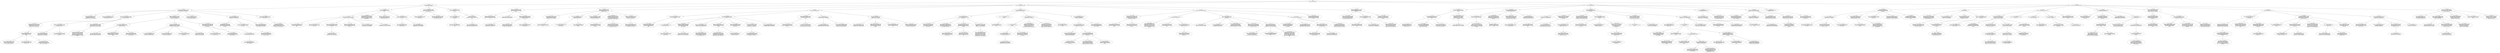 digraph tree {
    "1 [st-1]
Television is bad for people.";
    "1.1 [st-2]
TV is a vital outlet for the arts and
creative human expression.";
    "1.1.1 [st-3]
TV might be the only exposure [1] to the
arts for many people, assuming they do
not read books or visit museums.";
    "1.1.1.1 [st-4]
People should be incentivized to visit
museums and read books, not find
justification for their habit of
watching poor quality TV programming.";
    "1.1.1.2 [st-5]
The number of people reading books and
visiting museums [2] around the world
has been falling (p. 4 [3]).";
    "1.1.1.3 [st-6]
TV allows people to watch films they may
have missed or would be unable to afford
to see at the cinema.";
    "1.1.1.3.1 [st-7]
For people of a lower economic status,
watching television is the only way they
can enjoy the same movies as those who
can afford to see them at the movie
theater. Thus, TV is a social good.";
    "1.1.1.3.1.1 [st-8]
The price of cinema tickets vary from
country to country [4], and can be
incredibly affordable [5] in some
places.";
    "1.1.1.3.1.1.1 [st-9]
Some movie theater chains give discounts
for kids [6] and young people, senior
citizens [7], members of the military
[8], and essential workers [9].";
    "1.1.1.3.1.1.2 [st-10]
In countries like Mali, a single cinema
ticket can cost 59% of the average
weekly wage [10].";
    "1.1.1.3.1.1.3 [st-11]
Theater promotions and cinema
subscription services [11] can drive
down the price of cinema tickets, making
them even more affordable.";
    "1.1.1.3.2 [st-12]
Most films are only released to be shown
on TV or streaming long after [12] they
are released in cinema.";
    "1.1.1.3.2.1 [st-13]
Not everyone has the time to watch
movies as soon as they hit theaters.
Some might prefer the flexibility of
watching the movie at a later date.";
    "1.1.1.3.2.2 [st-14]
New blockbuster movies are increasingly
seeing early or simultaneous streaming
releases [13].";
    "1.1.1.3.3 [st-15]
The diverse offering of shows available
on TV and streaming services [14] allows
people to access a variety of content
they wouldn't have access to otherwise.";
    "1.1.1.3.3.1 [st-16]
Streaming services tend to have dynamic
and restrictive catalogues. Netflix has
around [15] 6,000 shows and movies,
while IMDB is approaching five million
[16] entries, meaning that only 0.12% of
movies IMDB has indexed are available on
Netflix.";
    "1.1.1.4 [st-17]
Impoverished people who struggle to
afford [17] cable television are left
with just the local channels and few
options for entertainment.";
    "1.1.1.4.1 [st-18]
Local channels are often biased and
choose to present certain pieces of news
while ignoring others.";
    "1.1.1.4.1.1 [st-19]
Most people in the US trust local news
more than national sources, and believe
they are less ideologically biased [18].";
    "1.1.1.4.1.2 [st-20]
Local news channels are more likely to
encounter funding issues [19] than large
national news outlets, and are thus more
susceptible to bribery or economic
biases.";
    "1.1.1.4.1.3 [st-21]
People are watching less live TV [20]
than ever before. With plummeting
viewership, these channels may no longer
exist in the future.";
    "1.1.1.4.2 [st-22]
TV piracy [21] is accessible, on the
rise and unlikely to lead to any severe
consequences. If someone cannot afford
TV, then they can easily pirate it.";
    "1.1.1.4.2.1 [st-23]
Many channels, especially those showing
live sports, are illegally mirrored
online [22] and available for free.";
    "1.1.1.4.2.2 [st-24]
Pirate networks are frequently targeted
and shut down [23] by international
government investigations.";
    "1.1.1.4.2.3 [st-25]
In poorer regions, one cable subscriber
can share their access [24] with entire
neighborhoods.";
    "1.1.1.4.2.4 [st-26]
Suggesting theft of intellectual
property is hardly a reasonable
substitute for paying for cable.";
    "1.1.1.4.3 [st-27]
People are only able to physically watch
one TV channel at a time. While people
without cable have fewer options, they
are still able to access some form of
programming.";
    "1.1.1.4.3.1 [st-28]
The variety and diversity of channels
available is the issue, not how many can
be watched at once.";
    "1.1.1.4.3.2 [st-29]
Many countries have national
broadcasters, like the BBC [25], which
can be accessed without an expensive
cable subscription.";
    "1.1.1.4.3.3 [st-30]
Picture-in-Picture [26] allows people to
watch multiple channels at once.";
    "1.1.1.4.3.3.1 [st-31]
PiP, despite once being a popular
feature, has been made obsolete [27] by
newer technology.";
    "1.1.1.5 [st-32]
There are 122 million homes [28] in the
US with a TV. Having a means of
consuming art in their home makes it far
more accessible in general.";
    "1.1.1.6 [st-33]
TV requires that a household have
consistent and cheap power, as TVs
consume a lot of electricity [29].";
    "1.1.1.6.1 [st-34]
Many developing countries have
load-shedding [30] or power outages
[31], which might interrupt people's
viewing to the point where the TV would
be useless.";
    "1.1.1.6.2 [st-35]
TVs can be run using external generators
[32], which are not reliant on national
power grids.";
    "1.1.1.6.2.1 [st-36]
Most people cannot afford external
generators—they are generally more
expensive [33] to run than electricity
from the power grid.";
    "1.1.1.6.3 [st-37]
Electricity rates in some developing
countries are capped, meaning they have
less of an impact on the operational
costs of owning a TV (p. 4 [34]).";
    "1.1.1.7 [st-38]
Many people in the global south and
developing nations worldwide have access
to TV sets [35].";
    "1.1.1.7.1 [st-39]
Cable can be costly, especially in
developing countries like the
Philippines. Cable plans can cost US$35
[36] per month, yet the minimum wage is
as low as US$7.50 per day [37].";
    "1.1.2 [st-40]
TV series can explore deep and
significant philosophical and artistic
themes.";
    "1.1.2.1 [st-41]
The content of many TV shows is mindless
[38], which is harmful to the viewer.";
    "1.1.2.1.1 [st-42]
Most TV shows are mindless and serve as
an escape [39] from the problems and
issues most people face on a daily
basis.";
    "1.1.2.1.2 [st-43]
Philosophical and artistic merit can be
gleaned from nearly anything [40] one
does in life.";
    "1.1.2.1.3 [st-44]
Viewers may want to relax by watching
simple, entertaining programs which they
do not need to intellectually engage
with [41].";
    "1.1.2.1.3.1 [st-45]
Using one's brain is a natural and
beneficial part of life; it can
deteriorate [42] if not used regularly.";
    "1.1.2.1.4 [st-46]
Characters in popular sitcoms [43] have
been known to become stupider as the
series progresses and the script quality
deteriorates.";
    "1.1.2.1.5 [st-47]
The majority of world's most popular TV
shows [44] do not explore significant
philosophical or artistic themes.";
    "1.1.2.1.6 [st-48]
A number of TV channels [45] have
intentionally dumbed down their content.";
    "1.1.2.2 [st-49]
The critically-acclaimed TV anime, Neon
Genesis Evangelion, explores themes of
individuality, consciousness, freedom,
choice, and responsibility [46]. Such
heavy and complex themes are common in
other art forms.";
    "1.1.2.3 [st-50]
Black Mirror uses TV as a medium to
critique technology and modern society
[47]. This is a common theme in more
traditional forms of art [48].";
    "1.1.2.4 [st-51]
Nearly one-third of UK adults [49]
believe that TV programming gets worse
every year.";
    "1.1.2.4.1 [st-52]
Public perception does not equate to
fact; people could become biased by
others' opinions.";
    "1.1.2.4.2 [st-53]
People might be exposed to poorer
quality shows more often without the
overall quality of shows decreasing.";
    "1.1.3 [st-54]
TV is only an outlet for the creative
expression of a small number of writers,
directors, and producers. TV viewers are
merely consumers.";
    "1.1.3.1 [st-55]
Public-access TV [50] allows the average
citizen to create and air their own
creative works.";
    "1.1.3.2 [st-56]
The Writers' Guild of America (WGA) only
has 20,000 members [51] and fewer than
5,000 [52] of them earned money from
their screenplays in 2016.";
    "1.1.4 [st-57]
Theater, school plays, and other live
arts are also outlets [53] for creative
expression.";
    "1.1.4.1 [st-58]
Theater is more accessible than TV in
terms of both participation and
consumption.";
    "1.1.4.1.1 [st-59]
Public theater, such as Shakespeare in
the park [54], is often viewable free of
charge.";
    "1.1.4.2 [st-60]
Live arts are restrictive and
unavailable most of the time. TV
programming is always available, day and
night.";
    "1.1.4.2.1 [st-61]
Many adult entertainment centers are
open most hours when many other plays
and live arts performances are over.";
    "1.2 [st-62]
TV has a negative impact on health.";
    "1.2.1 [st-63]
Watching TV from the safety of one's
home keeps people out of trouble and
protects them from a variety of public
dangers.";
    "1.2.1.1 [st-64]
People can also involve themselves in
potentially dangerous activities while
watching TV, such as smoking marijuana
[55].";
    "1.2.1.2 [st-65]
Social isolation can cause loneliness,
cognitive decline, and depression [56].";
    "1.2.1.3 [st-66]
People who stayed at home watching TV
during the pandemic kept themselves safe
[57] and improved their relationships
with their families.";
    "1.2.1.3.1 [st-67]
Nearly four-in-five households [58]
increased their TV consumption, which
literally helped save lives [59].";
    "1.2.1.3.2 [st-68]
There was a marked rise in domestic
violence [60] during the pandemic,
indicating that many people, especially
women, were not kept safe.";
    "1.2.1.3.3 [st-69]
People staying home could have been, and
likely were, doing other activities [61]
than watching TV.";
    "1.2.2 [st-70]
People can come together and form
positive communities around their
favorite television shows, improving
mental health [62].";
    "1.2.2.1 [st-71]
The fan community around Star Trek has
been described as good-willed and
dizzyingly diverse [63], creating an
undeniably positive environment.";
    "1.2.2.1.1 [st-72]
Even positive fan communities like Star
Trek have an issue with extreme toxicity
[64].";
    "1.2.2.2 [st-73]
Some TV show communities can be toxic,
engaging in bullying and other
antisocial behavior [65].";
    "1.2.2.2.1 [st-74]
Star Wars fan culture has been described
as toxic [66], sexist, and
closed-minded.";
    "1.2.2.2.2 [st-75]
A man was beaten up in Hong Kong for
spoiling the end [67] of Avengers:
Endgame.";
    "1.2.2.3 [st-76]
The Doctor Who TV series has cultivated
a large and loyal fanbase [68], which
has lead to the development of multiple
fan projects [69] and zines.";
    "1.2.2.4 [st-77]
Shows like Game of Thrones [70]
encouraged fan discussion and theory
through their episodic nature, resulting
in millions of fans flooding online
communities with speculation about what
would happen in the next episode.";
    "1.2.2.4.1 [st-78]
Even after the finale of the TV show,
fan communities for the show and book
series remain active [71] in multiple
languages.";
    "1.2.2.4.2 [st-79]
The obsession over Game of Thrones
likely led to a decrease in productivity
and social interaction as fans spent too
much time [72] pouring over articles and
expounding upon theories.";
    "1.2.2.5 [st-80]
If people were to spend less time [73]
watching TV, they would have more free
time to pursue more constructive
hobbies, or to play sports.";
    "1.2.2.5.1 [st-81]
People could opt to instead engage with
similarly unhealthy practices, such as
playing video games or scrolling through
social media on their phone.";
    "1.2.3 [st-82]
TV causes physical health problems.";
    "1.2.3.1 [st-83]
Increased television viewing has a minor
association [74] with shorter sleep
duration.";
    "1.2.3.1.1 [st-84]
A lack of sleep can increase the risk of
high blood pressure, diabetes, and heart
issues [75], demonstrating that
increased TV viewing is bad for one's
health.";
    "1.2.3.2 [st-85]
TV can encourage sedentary behavior
[76], which can lead to health issues
[77].";
    "1.2.3.2.1 [st-86]
Watching excessive amounts of TV can
lower sperm count [78].";
    "1.2.3.2.1.1 [st-87]
For men that do not desire [79] to have
children, a lower sperm count is not a
relevant concern.";
    "1.2.3.2.2 [st-88]
Prolonged TV watching is associated [80]
with higher colorectal cancer-specific
mortality, independent of leisure-time
physical activity, among colorectal
cancer patients.";
    "1.2.3.2.2.1 [st-89]
There are a number of other activities
and behaviors [81] which are equally or
more likely to cause colorectal cancers.";
    "1.2.3.2.3 [st-90]
People who watch more than two hours a
day of TV have an increased risk of many
diseases and reduced lifespan [82].";
    "1.2.3.2.3.1 [st-91]
Excessive hours of sitting to watch TV
has been linked to an increased risk of
dying from inflammatory diseases like
Alzheimer’s and diabetes, according to
an Australian study [83].";
    "1.2.3.2.4 [st-92]
Reading is a sedentary activity, yet not
labeled as a negative activity. As such,
TV should be considered an adjacent
category.";
    "1.2.3.2.4.1 [st-93]
Reading books has proven to have
positive effects [84] on the development
of children [85], brain function, and
overall health, whereas watching TV has
notable negative lifestyle effects [86].";
    "1.2.3.2.4.2 [st-94]
Reading has a number of associated
physical and mental harms [87],
similarly to watching TV.";
    "1.2.3.2.5 [st-95]
Sitting down for significant periods of
time to watch television may increase
the risk of dying from a pulmonary
embolism [88].";
    "1.2.3.2.6 [st-96]
TV viewers do not need to be seated
while watching TV. They can perform
exercises [89] or use exercise
equipment, like a treadmill [90].";
    "1.2.3.2.6.1 [st-97]
Very few people exercise while watching
TV; Americans in particular spend
significantly more time watching TV than
exercising [91] in general.";
    "1.2.3.2.7 [st-98]
Couches and recliners, common seats used
for watching television, are designed
for unhealthy sedentary behaviors [92].";
    "1.2.3.3 [st-99]
Watching excessive amounts of TV is
likely correlated with health problems;
in moderation, it presents no such
harms.";
    "1.2.3.3.1 [st-100]
Health risks can occur after two hours
[93] of watching TV. The average
American watches more than five hours a
day [94].";
    "1.2.3.3.2 [st-101]
In order for TV use to be deemed
excessive [95], one must watch more than
3.5 hours of TV per day. It is likely
that many people watch less than this.";
    "1.2.3.4 [st-102]
Most TV programs are designed to
encourage unhealthy watching habits.";
    "1.2.3.4.1 [st-103]
TV streaming services encourage
binge-watching by automatically playing
[96] the next episode [97] of a series.";
    "1.2.3.4.2 [st-104]
Twenty-four-hour news channels compete
for viewership by sensationalizing [98]
news stories, which can end up causing
anxiety and stress among viewers.";
    "1.2.3.5 [st-105]
Compared to other addictions, like
cigarettes or alcohol, watching
television is not as harmful.";
    "1.2.3.5.1 [st-106]
Television sets are built with harmful
chemicals [99], the exposure to which
could cause severe health problems.";
    "1.2.3.5.2 [st-107]
Smoking directly causes a number of
ailments such as cancer, diabetes, heart
disease, and bronchitis [100], as well
as increasing the risk of a number of
diseases.";
    "1.2.3.5.3 [st-108]
Abusing alcohol damages many internal
organs, as well as increasing risk
factors for heart attacks and stroke
[101].";
    "1.2.3.5.4 [st-109]
Prolonged TV watching increases the risk
of diabetes and especially heart disease
[102], which is more deadly [103] than
all forms of cancer combined.";
    "1.2.4 [st-110]
TV viewership is harmful to the physical
and mental health of children.";
    "1.2.4.1 [st-111]
The physical health of children
deteriorates when they watch excessive
amounts of TV.";
    "1.2.4.1.1 [st-112]
Kids who watch a lot of television may
build less bone [104] during critical
years and be more vulnerable to
osteoporosis and bone breaks later in
life as a result.";
    "1.2.4.1.2 [st-113]
A recent study [105] linked kids' TV
habits with higher cholesterol and worse
health outcomes, suggesting that two or
more hours of daily viewing may produce
heart problems later in life.";
    "1.2.4.1.3 [st-114]
Parents are recommended [106] to limit
their children to one to two hours of
high-quality programming each day to
protect them from negative influences or
outcomes.";
    "1.2.4.1.3.1 [st-115]
Children who spend many hours a day
glued to the TV may be harming their
ability to concentrate [107] and focus
on tasks in school.";
    "1.2.4.1.3.2 [st-116]
Excessive hours spent watching
television in a child's youth may be
related [108] to an increased risk of
antisocial [109] behaviour later in
life.";
    "1.2.4.1.4 [st-117]
Diet and exercise [110] are the most
important factors in raising healthy
children; TV is not detrimental if
children are active and eat well.";
    "1.2.4.1.4.1 [st-118]
A study [111] found that the more hours
spent watching television, the more
likely children were to be both fatter
and less physically active. Notedly,
kindergartners who watched more than
three hours of TV per day were nearly
50% more likely [112] to be obese.";
    "1.2.4.2 [st-119]
TV lowers [113] the self-esteem of most
children.";
    "1.2.4.2.1 [st-120]
TV decreases the self-esteem [114] of
white girls, Black girls, and Black
boys.";
    "1.2.4.3 [st-121]
TV programs can foster and encourage
good behaviour in children.";
    "1.2.4.3.1 [st-122]
TV can encourage [115] reading in
children.";
    "1.2.4.3.1.1 [st-123]
Shows like 'Reading Rainbow' [116]
introduced children to books and stories
they may otherwise miss.";
    "1.2.4.3.1.1.1 [st-124]
Introducing children to the concept of
reading books does not necessarily
incentivize them to read on their own.";
    "1.2.4.3.1.2 [st-125]
The British Council developed a list of
eight common methods of encouraging
children to read [117]; watching TV to
incentivize the practice of reading was
not mentioned.";
    "1.2.4.3.2 [st-126]
Preschool children displayed less
aggression and more empathy [118]
towards others when their exposure to
aggressive television shows were
limited, and their exposure to
educational programming was increased.";
    "1.2.4.3.3 [st-127]
When TV characters demonstrate
social-emotional skills, children can
learn from them. Television shows that
depict sharing, getting along with
others, or rejecting stereotypes can
improve those skills in children [119].";
    "1.2.4.3.4 [st-128]
The negative effects [120] of TV on
children far outweigh the positive
effects.";
    "1.2.4.4 [st-129]
Many activities are age-restricted [121]
to protect the health of children;
television is no different.";
    "1.2.4.4.1 [st-130]
The TV rating system exists to prevent
children from consuming inappropriate
content on TV (p. 2 [122]).";
    "1.2.4.4.1.1 [st-131]
Broadcasters in some countries abide by
a watershed [123], banning the airing of
content deemed child-inappropriate
before a certain time at night.";
    "1.2.4.4.1.2 [st-132]
TV ratings systems have fundamental
flaws [124] that prevent parents from
making informed decisions on what their
children watch.";
    "1.2.4.4.1.2.1 [st-133]
G-rated prime-time TV is nearly
non-existent [125], and the lines
between TV-PG and TV-14 categories are
blurred [126].";
    "1.2.4.4.1.2.2 [st-134]
Shows rated TV-14 have as many
depictions of smoking and drinking [127]
as TV-MA programming, making it
difficult for parents to prevent their
children being exposed to this content.";
    "1.2.4.4.1.2.3 [st-135]
TV ratings systems are merely
guidelines, and cannot be expected to
replace the individual judgement of
parents.";
    "1.2.4.4.2 [st-136]
It is the responsibility of parents to
manage a child's TV usage and behaviour
in order to limit any negative physical
and mental effects.";
    "1.2.5 [st-137]
TV has harmful psychological effects.";
    "1.2.5.1 [st-138]
Watching excessive [128] amounts of TV
is primarily a form of escapism [129]
from the pressures and stresses of daily
life, suggesting that TV can actually be
psychologically beneficial.";
    "1.2.5.1.1 [st-139]
Watching television relieves loneliness
by providing the same sort of emotional
support [130] as spending time with real
people.";
    "1.2.5.1.2 [st-140]
Researchers [131] say that the social
surrogacy provided by TV programs is a
poor substitution for human-to-human
experience.";
    "1.2.5.2 [st-141]
TV promotes drug use and abuse.";
    "1.2.5.2.1 [st-142]
Movies & shows glorifying substance
abuse lifestyle like Narcos [132],
Breaking Bad [133] and The Wolf of Wall
Street [134] are widely known, while
there is little attention for the actual
damages of the opioid crisis and the
drug trade.";
    "1.2.5.2.2 [st-143]
TV has often been used to broadcast
[135] the dangers of drug abuse,
portraying [136] drug use in a negative
light.";
    "1.2.5.2.3 [st-144]
The causes of adolescent substance use
are multifactorial, but the media can
play a key role [137].";
    "1.2.5.2.3.1 [st-145]
Portrayals of alcohol [138] in films and
TV advertisements have an immediate
effect on the amount of alcohol that
people drink.";
    "1.2.5.3 [st-146]
Television can create division with
shows [139] that perpetuate false
stereotypes.";
    "1.2.5.3.1 [st-147]
Many TV shows perpetuate [140] the
'angry African American' stereotype.";
    "1.2.5.3.2 [st-148]
Some shows can reinforce [141] the idea
that masculine traits are more
acceptable than feminine traits.";
    "1.2.5.3.3 [st-149]
Any form of media or communication can
be used to perpetuate harmful
stereotypes. The issue lies with the
society that tolerates such stereotypes,
not the media which they are portrayed
in.";
    "1.2.5.3.4 [st-150]
Popular networks, such as the BBC, rely
heavily [142] on the use of stereotypes
when portraying gay people, and often
make them the subject of derisive jokes
(p. 8 [143], p. 11 [144]).";
    "1.2.5.3.5 [st-151]
Television shows can bring people
together and break down barriers by
striking down stereotypes through
authentic portrayals of genuine people.";
    "1.2.5.3.5.1 [st-152]
With the number of spinoffs and rebooted
shows [145] on TV nowadays, they are
more likely to cling onto false
narratives that increase their ratings.";
    "1.2.5.3.5.2 [st-153]
When immigrants, especially undocumented
workers, were realistically portrayed on
TV, anti-immigrant sentiments fell
[146].";
    "1.2.5.3.5.3 [st-154]
In a watershed moment on one of the most
famous episodes of Mister Rogers'
Neighborhood, Mr. Rodgers invited a
Black police officer to share the same
pool, even washing Officer Clemmons'
feet, forever changing [147] the way
Black men were portrayed on TV at that
time.";
    "1.2.5.4 [st-155]
TV has been known to be addictive [148].";
    "1.2.5.4.1 [st-156]
Nearly anything can be addictive [149];
the problem is people's ability to
control their own consumption, not a
problem with the object of their
consumption.";
    "1.2.5.4.2 [st-157]
TV provides an emotional escape [150]
from negative feelings. As a result,
people become addicted to the relief of
these emotions while watching TV.";
    "1.2.5.4.3 [st-158]
Binge-watching is an impulsive [151]
behavior; the brain reacts in a similar
manner to other addictions [152], such
as drugs and alcohol.";
    "1.2.5.4.3.1 [st-159]
Binge-watching provides viewers [153]
with a sense of community by bonding
with others over a shared interest in
the same TV shows.";
    "1.2.5.4.3.2 [st-160]
Addiction born out of escapism can lead
to a decline in self compassion [154],
which is harmful to the addict's life.";
    "1.2.5.4.4 [st-161]
Netflix, credited for inventing
binge-watching [155], pushes shows onto
people without self-control without
their explicit consent by automatically
playing the next episode of a TV show.";
    "1.2.5.5 [st-162]
Only if people take it seriously enough
to conflate its inherently-mediated (ie,
vicarious) [156] experiences with their
own unmediated (ie, direct) personal
ones.";
    "1.2.6 [st-163]
Watching sporting events or art shows
might encourage people to pursue these
activities, ultimately bettering their
health [157].";
    "1.2.6.1 [st-164]
Bob Ross and 'The Joy of Painting [158]'
TV show encouraged millions of people
[159] to pick up painting as a hobby,
helping them relieve stress and improve
their cognitive abilities [160].";
    "1.2.6.2 [st-165]
Major televised sporting events increase
the number of people signing up to play
sports [161].";
    "1.2.6.2.1 [st-166]
Many televised pro sports encourage
physical activity [162] and host camps
and events to get children outside to
play.";
    "1.2.6.2.2 [st-167]
The 2023 Women's World Cup inspired
young girls, and older women alike, to
pursue an interest in football [163].";
    "1.2.6.2.3 [st-168]
Watching run-of-the-mill daily sporting
matches on television is not correlated
[164] with an increase in physical
activity, suggesting that people who
watch sport are not physically active.";
    "1.2.6.3 [st-169]
People who are very interested in sports
will likely pursue the sport both in
person and on TV, making the overall
amount of time they watch TV unlikely to
go down.";
    "1.3 [st-170]
TV can be an educational tool.";
    "1.3.1 [st-171]
TV can only be educational if one is
deliberately tuned into an educational
program.";
    "1.3.1.1 [st-172]
One can learn from any number of shows;
the program does not need to be
explicitly educational for people to
learn.";
    "1.3.1.1.1 [st-173]
Subtle lessons displayed in some
programming options might not be
understood by everyone watching,
lessening their value.";
    "1.3.1.1.2 [st-174]
Movies like The Godfather educate
viewers about how mafias operate and
serve as a warning about violence being
a counterproductive tool [165] to
achieve one's desired ends.";
    "1.3.1.1.3 [st-175]
Many TV shows have incidental
educational value [166], which can help
to educate viewers without being the
main focus of the program.";
    "1.3.1.2 [st-176]
With the popularity of more entertaining
and instantly gratifying channels
displaying sports [167], movies or
reality TV [168], there is little to
convince viewers to watch educational
content.";
    "1.3.1.2.1 [st-177]
Watching sports [169] on TV can teach
strategy, competitiveness, and teamwork.";
    "1.3.2 [st-178]
Fictional programmes have higher ratings
[170], thereby reducing the incentive to
produce educational ones.";
    "1.3.2.1 [st-179]
TV shows can be both entertaining and
educational, such as Sesame Street
[171].";
    "1.3.2.1.1 [st-180]
Sesame Street is one of the best TV
shows of all time, continuing to win
awards [172] more than 50 years after it
started. The remainder of TV programming
cannot possibly live up to such a high
standard.";
    "1.3.2.1.2 [st-181]
Infotainment is an entire genre of
television that intends to present
information in an entertaining way
[173].";
    "1.3.2.2 [st-182]
There are important incentives to
produce educational content besides
ratings or money. Documentaries can be
used to generate awareness for an issue
[174] and merely provide the good of
education.";
    "1.3.2.3 [st-183]
Production budgets for TV shows can be
upwards of millions of dollars per hour
[175]. With such large investments,
producers aim to create programs with
high ratings to ensure a return.";
    "1.3.2.4 [st-184]
Channels that were formerly
predominantly education-focused in the
past, such as Discovery, have now
pivoted to focus on reality TV [176].";
    "1.3.3 [st-185]
TV offers an important means of
acquiring information on news and
current affairs.";
    "1.3.3.1 [st-186]
The internet [177] is becoming a bigger
source of news and information.";
    "1.3.3.1.1 [st-187]
Between one- and three-quarters [178] of
people around the world get their news
from social media.";
    "1.3.3.1.2 [st-188]
Distrust of social media is rampant;
approximately one-third of US adults
[179] never get their news from social
media.";
    "1.3.3.2 [st-189]
With just six corporations owning 90% of
the media [180] in the US, it is highly
unlikely television will broadcast an
unbiased and full spectrum of
information.";
    "1.3.3.2.1 [st-190]
In the US, 40% of local news channels
[181] are owned by Sinclair
Broadcasting; they have used their power
to push political agendas in the past.";
    "1.3.3.3 [st-191]
Many news networks broadcast 24-hour
news programming [182], providing people
with access to immediate reporting and
commentary on events, oftentimes as they
unfold at any time of the day or night.";
    "1.3.3.4 [st-192]
Multiple studies suggest that watching
TV can lead to beneficial educational
outcomes.";
    "1.3.3.4.1 [st-193]
Watching high-quality television dramas
can increase our ability to read other
people's emotions [183].";
    "1.3.3.4.1.1 [st-194]
People reading literature is at least
equally, if not more, able to help them
increase empathy [184]. TV is far from
essential in this regard.";
    "1.3.3.4.2 [st-195]
Children who watched TV three or more
hours per day were three months ahead
[185] of those who watched less than one
hour per day.";
    "1.3.3.4.3 [st-196]
A combination of visual and verbal [186]
information on television is an
effective learning tool.";
    "1.3.3.4.4 [st-197]
Children who watch more than two hours
of television a day, especially those
with a TV in their own rooms [187],
scored significantly lower on
standardized tests than their
counterparts.";
    "1.3.3.4.4.1 [st-198]
The same research study found that there
was no consistent negative association
between test scores and hours spent
watching TV [188].";
    "1.3.3.4.4.1.1 [st-199]
Test scores are not a useful form [189]
of demonstrating educational
achievement.";
    "1.3.3.5 [st-200]
Not only does the media help form and
promote [190] feelings of national
pride, but it also acts as a way for
citizens of other nations to experience
other countries and cultures.";
    "1.3.3.5.1 [st-201]
TV shows and movies help spread cultural
values.";
    "1.3.3.5.2 [st-202]
Over-dependence on foreign production
[191] (e.g in third world countries) is
a form of cultural domination.";
    "1.3.3.6 [st-203]
Many viewers [192] think the educational
quality of TV shows is generally poor.";
    "1.3.3.6.1 [st-204]
Many programmes are described as
documentaries even though they are
fictional [193].";
    "1.3.3.6.2 [st-205]
TV decreases the intelligence of
viewers.";
    "1.3.3.6.2.1 [st-206]
The more time spent watching television
during childhood and adolescence, the
less likely [194] people are to finish
school with qualifications or attain a
university degree.";
    "1.3.3.6.2.2 [st-207]
Oftentimes, the people who watch the
most TV have impaired mental abilities
[195].";
    "1.3.3.6.2.3 [st-208]
TV impairs language skills in children.";
    "1.3.3.6.2.3.1 [st-209]
When children watch TV, it impairs their
language acquisition because it tends to
displace opportunities [196] for live
conversation time between them and
adults.";
    "1.3.3.6.2.3.2 [st-210]
TV has been shown to negatively affect
the frontopolar area [197] of the brain,
impacting the verbal abilities of
children.";
    "1.3.3.6.2.3.3 [st-211]
People in non-English-speaking countries
watch American sitcoms [198] with
subtitles to learn English [199].";
    "1.3.3.6.2.3.3.1 [st-212]
American sitcoms are often broadcast
abroad with the audio dubbed over [200],
lessening their usefulness as a resource
for learning English.";
    "1.3.3.6.2.3.3.2 [st-213]
The popularity of American sitcoms
contributes to the Americanization [201]
of the English language, which could
erase smaller English dialects, such as
Scottish English [202] and
Hiberno-English (p. 57 [203]).";
    "1.3.3.6.2.4 [st-214]
Throughout history, people have claimed
that different pastimes and new
technology is contributing to a decline
in intelligence. This does not mean that
it is the case.";
    "1.3.3.6.2.4.1 [st-215]
Plato argued that writing would cause
people to have no memories, and make
people stupider [204].";
    "1.3.3.6.2.4.2 [st-216]
Some have argued that ubiquitous access
to calculators [205] is killing the
ability for people to do math in their
heads.";
    "1.3.3.6.2.4.3 [st-217]
Technology tends to help simplify
processes, freeing up brainpower [206]
for people to achieve greater heights
and further advance technology.";
    "1.3.3.6.3 [st-218]
TV executives want dramas to be dumbed
down [207] with simplistic storylines in
order to cater to passive watchers.";
    "1.3.3.6.4 [st-219]
The cited article [208] acknowledges the
high-quality educational [209] content
that is available outside of the BBC
network.";
    "1.3.3.6.5 [st-220]
TV shows throughout Europe are becoming
less informative and more sensational, a
European watchdog has found [210].";
    "1.3.4 [st-221]
TV can inspire inventions and stimulate
technological progress.";
    "1.3.4.1 [st-222]
Shows like Shark Tank can stimulate
innovation [211] by inspiring viewers
into developing new technologies.";
    "1.3.4.1.1 [st-223]
Kids watching Shark Tank [212] may be
inspired to open a business of their
own.";
    "1.3.4.1.2 [st-224]
Innovation and capital investment
existed long [213] before television and
shows like Shark Tank or Dragons' Den.";
    "1.3.4.2 [st-225]
TV rots the brain [214]; people who
watch significant amounts of TV are
unlikely to be the next inspirational
figure, found a company, or spur
technological innovation.";
    "1.3.5 [st-226]
TV shows can inspire children to pursue
an interest in science and technology.";
    "1.3.5.1 [st-227]
Science shows like Beakman's World [215]
inspire children to get interested in
science by teaching them facts and
concepts that they might otherwise find
boring or intimidating.";
    "1.3.5.2 [st-228]
President Obama thanked the cast of
Mythbusters [216] for inspiring young
people to pursue the sciences.";
    "1.3.5.3 [st-229]
TV has a detrimental effect on grades
[217], making an interest in science or
technology meaningless without the
grades to further pursue these fields.";
    "1.3.5.4 [st-230]
Many science-related TV shows are
unrealistic [218] and could cause people
to dedicate their lives to a career that
was inaccurately portrayed on TV.";
    "1.3.5.4.1 [st-231]
Shows began to hire scientific advisors
[219] in the 1970s to make their
productions more accurate and
believable, inspiring a new generation
of scientists.";
    "1.3.5.5 [st-232]
Girls who grew up watching the X-Files
were more likely to pursue a career in
STEM fields, a phenomenon known as the
Scully Effect [220].";
    "1.3.6 [st-233]
TV being educational is not necessarily
beneficial or positive.";
    "1.4 [st-234]
TV worsens a number of societal ills.";
    "1.4.1 [st-235]
Most people are exposed to
advertisements regardless of the show
quality; these are often manipulative
and harmful.";
    "1.4.1.1 [st-236]
The stereotypes used in advertising
display gender discrimination.";
    "1.4.1.1.1 [st-237]
The UK banned [221] gender stereotyping
in adverts in 2019—other countries are
sure to follow.";
    "1.4.1.1.2 [st-238]
Women are less likely to be given
speaking roles [222] in advertisements
and are rarely shown in positions of
authority (p. 5 [223]).";
    "1.4.1.1.3 [st-239]
Women are more likely to be portrayed in
a domestic environment [224] in
advertisements.";
    "1.4.1.2 [st-240]
Alcohol and tobacco advertisements have
a negative effect on public health as
they promote consumption of these
hazardous products (p. 1 [225]).";
    "1.4.1.2.1 [st-241]
Harm reduction [226] advertisements are
used to downplay the risk of tobacco
products.";
    "1.4.1.2.2 [st-242]
Some countries, such as Ireland, have
strict laws prohibiting tobacco
companies from advertising [227] on
television in order to prevent the
negative public health effects of such
advertisements.";
    "1.4.1.3 [st-243]
Some TVs and most DVRs have the option
to block, filter, fast-forward, or skip
[228] TV ads.";
    "1.4.1.4 [st-244]
Advertisements are a common aspect [229]
of modern life, present in newspapers,
cinemas, and on billboards; regardless
of the medium, they pose the same risks.";
    "1.4.1.5 [st-245]
With more intelligent styles of
programming comes more intelligent
advertisements, as they are dependent on
the channel [230] and specific show
airing.";
    "1.4.2 [st-246]
TV sexualizes people.";
    "1.4.2.1 [st-247]
All forms of media, including painting
and sculpture [231], have been accused
of sexualizing people. It is a greater
reflection of humanity than the means by
which sexualization occurs.";
    "1.4.2.2 [st-248]
Heavy television viewers [232] have more
permissive views regarding sex,
abortions, and homosexuality.";
    "1.4.2.3 [st-249]
Television shows tend to portray [233]
stereotypical sexual roles, setting
young people up with unrealistic
expectations later in life.";
    "1.4.2.3.1 [st-250]
Pornography is far more dangerous [234]
in this manner—many places have already
banned it as a result, while TV has not
suffered the same fate.";
    "1.4.2.4 [st-251]
Exposure to sex on television has been
linked [235] with sexual initiation at a
younger age.";
    "1.4.2.4.1 [st-252]
Teens who watch programs that contain a
lot of sexual content are twice as
likely [236] to be involved in a
pregnancy.";
    "1.4.2.4.1.1 [st-253]
Teen pregnancy is influenced by a
variety of factors [237], including the
pregnancy-related behavior of adults
around them and poverty.";
    "1.4.3 [st-254]
Smart TVs threaten people's privacy.";
    "1.4.3.1 [st-255]
People could opt to use an older tube or
flat-screen TV without internet
connectivity and newer technologies,
rather than a smart TV [238].";
    "1.4.3.1.1 [st-256]
Older TVs are less energy efficient
[239] and have poor resolutions compared
to newer models.";
    "1.4.3.1.2 [st-257]
TVs undergo a high degree of
depreciation [240], allowing people to
buy high-quality older premium models at
the same price as modern sets of lower
quality.";
    "1.4.3.1.3 [st-258]
Most of the 'cable' providers in the
Netherlands provide TV via internet
connection [241], so one cannot really
go without a smart TV.";
    "1.4.3.1.4 [st-259]
A regular TV with a plug-in streaming
device [242] would be a reasonable
solution to prevent spying.";
    "1.4.3.1.4.1 [st-260]
With the exception of Apple TV and
Nvidia Shield TV, most streaming players
spy on their users [243].";
    "1.4.3.1.4.1.1 [st-261]
Roku, one of the most popular streaming
devices, collects massive amounts of
data [244] and could be used to spy on
consumers just as easily as a smart TV.";
    "1.4.3.1.4.2 [st-262]
The need to purchase and install an
additional device is not an ideal
solution for people on a budget.";
    "1.4.3.1.4.2.1 [st-263]
Most add-on streaming devices are
inexpensive [245] and affordable to
people on a budget.";
    "1.4.3.1.4.3 [st-264]
Most people [246] use plug-in external
streaming devices with their TV,
regardless of whether or not it has
smart capabilities.";
    "1.4.3.1.5 [st-265]
In order to keep up with the latest
upgrades in quality people will probably
be forced to buy [247] a newer smart TV,
regardless.";
    "1.4.3.2 [st-266]
The CIA allegedly [248] hacked Samsung
Smart TVs.";
    "1.4.3.3 [st-267]
There are ways [249] to prevent a smart
TV from spying on you.";
    "1.4.3.3.1 [st-268]
People shouldn't have to take active
steps to avoid being spied on by their
electrical devices.";
    "1.4.3.4 [st-269]
Vizio [250] used 11 million televisions
to spy on its customers.";
    "1.4.3.4.1 [st-270]
Vizio went so far as to retrofit old
devices with spyware via a remote
update, without getting their customer's
consent [251].";
    "1.4.3.4.2 [st-271]
Vizio [252] stated it used this capacity
to best serve its customers.";
    "1.4.3.5 [st-272]
Samsung has issued a personal privacy
statement, warning people not to discuss
personal information around Smart TVs
[253].";
    "1.4.4 [st-273]
TV shows and movies often draw attention
to complex social problems.";
    "1.4.4.1 [st-274]
'Guess who's coming to dinner? [254]'
portrated inter-racial marriage at a
time when such unions were
controversial.";
    "1.4.4.2 [st-275]
Movies like Kramer vs. Kramer [255] and
Mrs. Doubtfire [256] challenge
traditional gender norms, giving
audiences a new lens through which to
see the world.";
    "1.4.4.3 [st-276]
TV is incredibly unrepresentative of
real demographics and diversity [257],
ultimately harming social movements.";
    "1.4.4.4 [st-277]
TV is responsible for eroding moral
values in society.";
    "1.4.4.4.1 [st-278]
The American public believes that
watching television erodes religious
principles, honesty, and reliability
[258].";
    "1.4.4.4.1.1 [st-279]
Secular commentators also described
controversial shows, such as Little
Britain, as 'offensive trash [259]'
which featured blackface, and mocked
women, the disabled, and homosexuals.";
    "1.4.4.4.1.2 [st-280]
Religious principles are no longer the
means of measurement of social moral
standards.";
    "1.4.4.4.2 [st-281]
Heavy television viewers, those who view
for four hours or more per evening
[260], are less committed to moral
values like empathy and honesty.";
    "1.4.4.4.3 [st-282]
TV shows can be used to explore, teach,
and strengthen moral philosophies [261].";
    "1.4.4.4.3.1 [st-283]
Kids' TV shows are particularly adept at
teaching moral lessons [262] to
children.";
    "1.4.4.4.3.1.1 [st-284]
The moral lessons taught to children by
TV shows may need additional
reinforcement and explanation [263] from
adults, suggesting that TV might not be
the best medium for the transmission of
these messages.";
    "1.4.5 [st-285]
TV shows and movies often pay homage to
people who have made sacrifices for
others. In doing so, they promote
empathy, compassion, and altruism.";
    "1.4.5.1 [st-286]
TV shows and movies consistently
misrepresent [264] people from history,
doing them a disservice by promoting
misinformation and occasionally,
outright lies.";
    "1.4.5.1.1 [st-287]
Many movies are full of historical
inaccuracies [265] which alter the
course of history to fit the version
told by the director and screenplay
writers.";
    "1.4.5.2 [st-288]
Many of the stories told on TV and in
movies are true stories that were nearly
forgotten to history [266].";
    "1.4.5.2.1 [st-289]
Books, newspapers, magazines, and print
media in general are equally, or better,
able to cover millions of amazing
stories which were nearly lost to
history.";
    "1.4.5.2.2 [st-290]
The scene at the end of The Titanic with
the couple cuddling in bed as the water
rises around them is based on the true
story [267] of an old wealthy couple who
gave up their lifeboat so that others
might live.";
    "1.4.5.2.3 [st-291]
Some of the best war movies, such as
Schindler's List, Hacksaw Ridge, and
Dunkirk, are true stories. Many
audiences learned some nearly-forgotten
history [268] from these films.";
    "1.4.6 [st-292]
TV brings people together.";
    "1.4.6.1 [st-293]
Families often use TV as a means to come
together and build up their
relationships.";
    "1.4.6.1.1 [st-294]
Expanded screen size and enhanced TV
technologies have helped bring families
back together [269] in the living room,
instead of being off in separate rooms.";
    "1.4.6.1.1.1 [st-295]
A group of people watching the same TV
consume the same programming at the same
time. This facilitates discussion and
live reaction/interaction between each
viewer.";
    "1.4.6.1.1.1.1 [st-296]
Unlike theater, people can pause or
speak over the TV without interfering
with the performance, facilitating
discussion or commentary throughout the
show or movie without taking away from
the action.";
    "1.4.6.1.2 [st-297]
Sitting down together in front of the TV
was regarded as the best way of catching
up by more than half of families [270].
A further 12% claimed it was the only
time they were ever together in one
room.";
    "1.4.6.1.3 [st-298]
A group of people watching TV merely
brings them together physically; without
interacting with one another, there is
no value added in simply being near
someone else.";
    "1.4.6.1.3.1 [st-299]
Parents having physical contact with
their children can bring them closer
together [271].";
    "1.4.6.2 [st-300]
TV can be used to influence [272] people
with biased information [273] and
prevent them from escaping from their
information silos [274]. This worsens
political polarisation.";
    "1.4.6.2.1 [st-301]
The act of watching TV makes people more
passive [275] and accepting of
authority.";
    "1.4.6.2.2 [st-302]
Subliminal messaging on TV is often used
to sell products, which can often times
be harmful, such as energy drinks and
alcohol [276].";
    "1.4.6.2.2.1 [st-303]
Subliminal messaging does not impact
everyone [277] in the same way; most
people are oblivious to it.";
    "1.4.6.2.2.2 [st-304]
Subliminal messaging [278] has been a
part of Coca-Cola and many other
corporations' advertising campaigns.";
    "1.4.6.2.3 [st-305]
More than 91 million viewers in Brazil,
the equivalent of the audience for the
Super Bowl, tune into just one channel
[279] every night; the owner of the
network can exert a significant amount
of control over what those people see.";
    "1.4.6.2.4 [st-306]
Claims of media bias are generally
overblown [280].";
    "1.4.6.2.4.1 [st-307]
Watching a variety of channels, content,
and news sources can help someone avoid
getting stuck in an information bubble.";
    "1.4.6.2.4.2 [st-308]
The CIA has a history [281] of
influencing public opinion through the
media, for instance with Operation
Mockingbird [282].";
    "1.4.6.2.5 [st-309]
This is not a failure of TV, but rather
a failure of people to apply critical
thinking [283] to their media
consumption.";
    "1.4.6.3 [st-310]
For some couples with busy personal and
professional lives, watching TV is the
only time they spend together.";
    "1.4.6.3.1 [st-311]
The biggest cause of fights [284] for
couples is over who controls the remote;
changing the channel even led a man to
kill his wife [285].";
    "1.4.6.3.2 [st-312]
Cuddling on the couch while watching TV
is important for bonding and
relationship building [286].";
    "1.4.6.3.3 [st-313]
One quarter of couples are unable to
agree on which show to watch and
separate themselves to watch TV in
different rooms [287].";
    "1.4.6.3.3.1 [st-314]
Half of all couples [288] sit on the
same couch and watch TV together.";
    "1.4.6.3.4 [st-315]
Couples who watch TV together have
stronger relationships [289].";
    "1.4.7 [st-316]
Violence on TV [290] is blamed for
causing viewers to imitate violence and
leads to an increase [291] in real-world
violence and aggression.";
    "1.4.7.1 [st-317]
The widespread coverage of war,
violence, murder, economic crisis, etc.,
on TV has negative effects on the
collective consciousness [292].";
    "1.4.7.2 [st-318]
As TV watching is so ubiquitous [293],
finding a control group against which to
test the causal link between TV and
violence is quite difficult.";
    "1.4.7.2.1 [st-319]
Young people watch far less TV [294]
compared to older people—they could be
used as a control group in a study.";
    "1.4.7.2.2 [st-320]
Many countries require television users
to pay a TV license fee [295]. Those who
do not pay this fee could be established
as a control group, as they likely do
not have a television.";
    "1.4.7.2.2.1 [st-321]
Tens of thousands of people opt not to
pay [296] for their license, yet
continue to watch and consume TV.";
    "1.4.7.2.3 [st-322]
People who don't watch TV would likely
be excluded from any potential study
based on factor, like illiteracy or
poverty level, that mark them as
distinct from other participants.";
    "1.4.7.3 [st-323]
Many things such as sporting events
[297], alcohol [298], and marriage [299]
can lead to increased violence and
aggression, however they are not
condemned as inherently bad.";
    "1.4.7.4 [st-324]
Violent Turkish TV shows [300] have been
blamed for increased violence against
women.";
    "1.4.7.5 [st-325]
The aggression displayed on some reality
shows [301] can cause an increase in
aggression in viewers, to a higher
extent than exposure to violent media,
including crime dramas.";
    "1 [st-1]
Television is bad for people." -> "1.1 [st-2]
TV is a vital outlet for the arts and
creative human expression.";
    "1 [st-1]
Television is bad for people." -> "1.2 [st-62]
TV has a negative impact on health.";
    "1 [st-1]
Television is bad for people." -> "1.3 [st-170]
TV can be an educational tool.";
    "1 [st-1]
Television is bad for people." -> "1.4 [st-234]
TV worsens a number of societal ills.";
    "1.1 [st-2]
TV is a vital outlet for the arts and
creative human expression." -> "1.1.1 [st-3]
TV might be the only exposure [1] to the
arts for many people, assuming they do
not read books or visit museums.";
    "1.1 [st-2]
TV is a vital outlet for the arts and
creative human expression." -> "1.1.2 [st-40]
TV series can explore deep and
significant philosophical and artistic
themes.";
    "1.1 [st-2]
TV is a vital outlet for the arts and
creative human expression." -> "1.1.3 [st-54]
TV is only an outlet for the creative
expression of a small number of writers,
directors, and producers. TV viewers are
merely consumers.";
    "1.1 [st-2]
TV is a vital outlet for the arts and
creative human expression." -> "1.1.4 [st-57]
Theater, school plays, and other live
arts are also outlets [53] for creative
expression.";
    "1.1.1 [st-3]
TV might be the only exposure [1] to the
arts for many people, assuming they do
not read books or visit museums." -> "1.1.1.1 [st-4]
People should be incentivized to visit
museums and read books, not find
justification for their habit of
watching poor quality TV programming.";
    "1.1.1 [st-3]
TV might be the only exposure [1] to the
arts for many people, assuming they do
not read books or visit museums." -> "1.1.1.2 [st-5]
The number of people reading books and
visiting museums [2] around the world
has been falling (p. 4 [3]).";
    "1.1.1 [st-3]
TV might be the only exposure [1] to the
arts for many people, assuming they do
not read books or visit museums." -> "1.1.1.3 [st-6]
TV allows people to watch films they may
have missed or would be unable to afford
to see at the cinema.";
    "1.1.1 [st-3]
TV might be the only exposure [1] to the
arts for many people, assuming they do
not read books or visit museums." -> "1.1.1.4 [st-17]
Impoverished people who struggle to
afford [17] cable television are left
with just the local channels and few
options for entertainment.";
    "1.1.1 [st-3]
TV might be the only exposure [1] to the
arts for many people, assuming they do
not read books or visit museums." -> "1.1.1.5 [st-32]
There are 122 million homes [28] in the
US with a TV. Having a means of
consuming art in their home makes it far
more accessible in general.";
    "1.1.1 [st-3]
TV might be the only exposure [1] to the
arts for many people, assuming they do
not read books or visit museums." -> "1.1.1.6 [st-33]
TV requires that a household have
consistent and cheap power, as TVs
consume a lot of electricity [29].";
    "1.1.1 [st-3]
TV might be the only exposure [1] to the
arts for many people, assuming they do
not read books or visit museums." -> "1.1.1.7 [st-38]
Many people in the global south and
developing nations worldwide have access
to TV sets [35].";
    "1.1.1.3 [st-6]
TV allows people to watch films they may
have missed or would be unable to afford
to see at the cinema." -> "1.1.1.3.1 [st-7]
For people of a lower economic status,
watching television is the only way they
can enjoy the same movies as those who
can afford to see them at the movie
theater. Thus, TV is a social good.";
    "1.1.1.3 [st-6]
TV allows people to watch films they may
have missed or would be unable to afford
to see at the cinema." -> "1.1.1.3.2 [st-12]
Most films are only released to be shown
on TV or streaming long after [12] they
are released in cinema.";
    "1.1.1.3 [st-6]
TV allows people to watch films they may
have missed or would be unable to afford
to see at the cinema." -> "1.1.1.3.3 [st-15]
The diverse offering of shows available
on TV and streaming services [14] allows
people to access a variety of content
they wouldn't have access to otherwise.";
    "1.1.1.3.1 [st-7]
For people of a lower economic status,
watching television is the only way they
can enjoy the same movies as those who
can afford to see them at the movie
theater. Thus, TV is a social good." -> "1.1.1.3.1.1 [st-8]
The price of cinema tickets vary from
country to country [4], and can be
incredibly affordable [5] in some
places.";
    "1.1.1.3.1.1 [st-8]
The price of cinema tickets vary from
country to country [4], and can be
incredibly affordable [5] in some
places." -> "1.1.1.3.1.1.1 [st-9]
Some movie theater chains give discounts
for kids [6] and young people, senior
citizens [7], members of the military
[8], and essential workers [9].";
    "1.1.1.3.1.1 [st-8]
The price of cinema tickets vary from
country to country [4], and can be
incredibly affordable [5] in some
places." -> "1.1.1.3.1.1.2 [st-10]
In countries like Mali, a single cinema
ticket can cost 59% of the average
weekly wage [10].";
    "1.1.1.3.1.1 [st-8]
The price of cinema tickets vary from
country to country [4], and can be
incredibly affordable [5] in some
places." -> "1.1.1.3.1.1.3 [st-11]
Theater promotions and cinema
subscription services [11] can drive
down the price of cinema tickets, making
them even more affordable.";
    "1.1.1.3.2 [st-12]
Most films are only released to be shown
on TV or streaming long after [12] they
are released in cinema." -> "1.1.1.3.2.1 [st-13]
Not everyone has the time to watch
movies as soon as they hit theaters.
Some might prefer the flexibility of
watching the movie at a later date.";
    "1.1.1.3.2 [st-12]
Most films are only released to be shown
on TV or streaming long after [12] they
are released in cinema." -> "1.1.1.3.2.2 [st-14]
New blockbuster movies are increasingly
seeing early or simultaneous streaming
releases [13].";
    "1.1.1.3.3 [st-15]
The diverse offering of shows available
on TV and streaming services [14] allows
people to access a variety of content
they wouldn't have access to otherwise." -> "1.1.1.3.3.1 [st-16]
Streaming services tend to have dynamic
and restrictive catalogues. Netflix has
around [15] 6,000 shows and movies,
while IMDB is approaching five million
[16] entries, meaning that only 0.12% of
movies IMDB has indexed are available on
Netflix.";
    "1.1.1.4 [st-17]
Impoverished people who struggle to
afford [17] cable television are left
with just the local channels and few
options for entertainment." -> "1.1.1.4.1 [st-18]
Local channels are often biased and
choose to present certain pieces of news
while ignoring others.";
    "1.1.1.4 [st-17]
Impoverished people who struggle to
afford [17] cable television are left
with just the local channels and few
options for entertainment." -> "1.1.1.4.2 [st-22]
TV piracy [21] is accessible, on the
rise and unlikely to lead to any severe
consequences. If someone cannot afford
TV, then they can easily pirate it.";
    "1.1.1.4 [st-17]
Impoverished people who struggle to
afford [17] cable television are left
with just the local channels and few
options for entertainment." -> "1.1.1.4.3 [st-27]
People are only able to physically watch
one TV channel at a time. While people
without cable have fewer options, they
are still able to access some form of
programming.";
    "1.1.1.4.1 [st-18]
Local channels are often biased and
choose to present certain pieces of news
while ignoring others." -> "1.1.1.4.1.1 [st-19]
Most people in the US trust local news
more than national sources, and believe
they are less ideologically biased [18].";
    "1.1.1.4.1 [st-18]
Local channels are often biased and
choose to present certain pieces of news
while ignoring others." -> "1.1.1.4.1.2 [st-20]
Local news channels are more likely to
encounter funding issues [19] than large
national news outlets, and are thus more
susceptible to bribery or economic
biases.";
    "1.1.1.4.1 [st-18]
Local channels are often biased and
choose to present certain pieces of news
while ignoring others." -> "1.1.1.4.1.3 [st-21]
People are watching less live TV [20]
than ever before. With plummeting
viewership, these channels may no longer
exist in the future.";
    "1.1.1.4.2 [st-22]
TV piracy [21] is accessible, on the
rise and unlikely to lead to any severe
consequences. If someone cannot afford
TV, then they can easily pirate it." -> "1.1.1.4.2.1 [st-23]
Many channels, especially those showing
live sports, are illegally mirrored
online [22] and available for free.";
    "1.1.1.4.2 [st-22]
TV piracy [21] is accessible, on the
rise and unlikely to lead to any severe
consequences. If someone cannot afford
TV, then they can easily pirate it." -> "1.1.1.4.2.2 [st-24]
Pirate networks are frequently targeted
and shut down [23] by international
government investigations.";
    "1.1.1.4.2 [st-22]
TV piracy [21] is accessible, on the
rise and unlikely to lead to any severe
consequences. If someone cannot afford
TV, then they can easily pirate it." -> "1.1.1.4.2.3 [st-25]
In poorer regions, one cable subscriber
can share their access [24] with entire
neighborhoods.";
    "1.1.1.4.2 [st-22]
TV piracy [21] is accessible, on the
rise and unlikely to lead to any severe
consequences. If someone cannot afford
TV, then they can easily pirate it." -> "1.1.1.4.2.4 [st-26]
Suggesting theft of intellectual
property is hardly a reasonable
substitute for paying for cable.";
    "1.1.1.4.3 [st-27]
People are only able to physically watch
one TV channel at a time. While people
without cable have fewer options, they
are still able to access some form of
programming." -> "1.1.1.4.3.1 [st-28]
The variety and diversity of channels
available is the issue, not how many can
be watched at once.";
    "1.1.1.4.3 [st-27]
People are only able to physically watch
one TV channel at a time. While people
without cable have fewer options, they
are still able to access some form of
programming." -> "1.1.1.4.3.2 [st-29]
Many countries have national
broadcasters, like the BBC [25], which
can be accessed without an expensive
cable subscription.";
    "1.1.1.4.3 [st-27]
People are only able to physically watch
one TV channel at a time. While people
without cable have fewer options, they
are still able to access some form of
programming." -> "1.1.1.4.3.3 [st-30]
Picture-in-Picture [26] allows people to
watch multiple channels at once.";
    "1.1.1.4.3.3 [st-30]
Picture-in-Picture [26] allows people to
watch multiple channels at once." -> "1.1.1.4.3.3.1 [st-31]
PiP, despite once being a popular
feature, has been made obsolete [27] by
newer technology.";
    "1.1.1.6 [st-33]
TV requires that a household have
consistent and cheap power, as TVs
consume a lot of electricity [29]." -> "1.1.1.6.1 [st-34]
Many developing countries have
load-shedding [30] or power outages
[31], which might interrupt people's
viewing to the point where the TV would
be useless.";
    "1.1.1.6 [st-33]
TV requires that a household have
consistent and cheap power, as TVs
consume a lot of electricity [29]." -> "1.1.1.6.2 [st-35]
TVs can be run using external generators
[32], which are not reliant on national
power grids.";
    "1.1.1.6 [st-33]
TV requires that a household have
consistent and cheap power, as TVs
consume a lot of electricity [29]." -> "1.1.1.6.3 [st-37]
Electricity rates in some developing
countries are capped, meaning they have
less of an impact on the operational
costs of owning a TV (p. 4 [34]).";
    "1.1.1.6.2 [st-35]
TVs can be run using external generators
[32], which are not reliant on national
power grids." -> "1.1.1.6.2.1 [st-36]
Most people cannot afford external
generators—they are generally more
expensive [33] to run than electricity
from the power grid.";
    "1.1.1.7 [st-38]
Many people in the global south and
developing nations worldwide have access
to TV sets [35]." -> "1.1.1.7.1 [st-39]
Cable can be costly, especially in
developing countries like the
Philippines. Cable plans can cost US$35
[36] per month, yet the minimum wage is
as low as US$7.50 per day [37].";
    "1.1.2 [st-40]
TV series can explore deep and
significant philosophical and artistic
themes." -> "1.1.2.1 [st-41]
The content of many TV shows is mindless
[38], which is harmful to the viewer.";
    "1.1.2 [st-40]
TV series can explore deep and
significant philosophical and artistic
themes." -> "1.1.2.2 [st-49]
The critically-acclaimed TV anime, Neon
Genesis Evangelion, explores themes of
individuality, consciousness, freedom,
choice, and responsibility [46]. Such
heavy and complex themes are common in
other art forms.";
    "1.1.2 [st-40]
TV series can explore deep and
significant philosophical and artistic
themes." -> "1.1.2.3 [st-50]
Black Mirror uses TV as a medium to
critique technology and modern society
[47]. This is a common theme in more
traditional forms of art [48].";
    "1.1.2 [st-40]
TV series can explore deep and
significant philosophical and artistic
themes." -> "1.1.2.4 [st-51]
Nearly one-third of UK adults [49]
believe that TV programming gets worse
every year.";
    "1.1.2.1 [st-41]
The content of many TV shows is mindless
[38], which is harmful to the viewer." -> "1.1.2.1.1 [st-42]
Most TV shows are mindless and serve as
an escape [39] from the problems and
issues most people face on a daily
basis.";
    "1.1.2.1 [st-41]
The content of many TV shows is mindless
[38], which is harmful to the viewer." -> "1.1.2.1.2 [st-43]
Philosophical and artistic merit can be
gleaned from nearly anything [40] one
does in life.";
    "1.1.2.1 [st-41]
The content of many TV shows is mindless
[38], which is harmful to the viewer." -> "1.1.2.1.3 [st-44]
Viewers may want to relax by watching
simple, entertaining programs which they
do not need to intellectually engage
with [41].";
    "1.1.2.1 [st-41]
The content of many TV shows is mindless
[38], which is harmful to the viewer." -> "1.1.2.1.4 [st-46]
Characters in popular sitcoms [43] have
been known to become stupider as the
series progresses and the script quality
deteriorates.";
    "1.1.2.1 [st-41]
The content of many TV shows is mindless
[38], which is harmful to the viewer." -> "1.1.2.1.5 [st-47]
The majority of world's most popular TV
shows [44] do not explore significant
philosophical or artistic themes.";
    "1.1.2.1 [st-41]
The content of many TV shows is mindless
[38], which is harmful to the viewer." -> "1.1.2.1.6 [st-48]
A number of TV channels [45] have
intentionally dumbed down their content.";
    "1.1.2.1.3 [st-44]
Viewers may want to relax by watching
simple, entertaining programs which they
do not need to intellectually engage
with [41]." -> "1.1.2.1.3.1 [st-45]
Using one's brain is a natural and
beneficial part of life; it can
deteriorate [42] if not used regularly.";
    "1.1.2.4 [st-51]
Nearly one-third of UK adults [49]
believe that TV programming gets worse
every year." -> "1.1.2.4.1 [st-52]
Public perception does not equate to
fact; people could become biased by
others' opinions.";
    "1.1.2.4 [st-51]
Nearly one-third of UK adults [49]
believe that TV programming gets worse
every year." -> "1.1.2.4.2 [st-53]
People might be exposed to poorer
quality shows more often without the
overall quality of shows decreasing.";
    "1.1.3 [st-54]
TV is only an outlet for the creative
expression of a small number of writers,
directors, and producers. TV viewers are
merely consumers." -> "1.1.3.1 [st-55]
Public-access TV [50] allows the average
citizen to create and air their own
creative works.";
    "1.1.3 [st-54]
TV is only an outlet for the creative
expression of a small number of writers,
directors, and producers. TV viewers are
merely consumers." -> "1.1.3.2 [st-56]
The Writers' Guild of America (WGA) only
has 20,000 members [51] and fewer than
5,000 [52] of them earned money from
their screenplays in 2016.";
    "1.1.4 [st-57]
Theater, school plays, and other live
arts are also outlets [53] for creative
expression." -> "1.1.4.1 [st-58]
Theater is more accessible than TV in
terms of both participation and
consumption.";
    "1.1.4 [st-57]
Theater, school plays, and other live
arts are also outlets [53] for creative
expression." -> "1.1.4.2 [st-60]
Live arts are restrictive and
unavailable most of the time. TV
programming is always available, day and
night.";
    "1.1.4.1 [st-58]
Theater is more accessible than TV in
terms of both participation and
consumption." -> "1.1.4.1.1 [st-59]
Public theater, such as Shakespeare in
the park [54], is often viewable free of
charge.";
    "1.1.4.2 [st-60]
Live arts are restrictive and
unavailable most of the time. TV
programming is always available, day and
night." -> "1.1.4.2.1 [st-61]
Many adult entertainment centers are
open most hours when many other plays
and live arts performances are over.";
    "1.2 [st-62]
TV has a negative impact on health." -> "1.2.1 [st-63]
Watching TV from the safety of one's
home keeps people out of trouble and
protects them from a variety of public
dangers.";
    "1.2 [st-62]
TV has a negative impact on health." -> "1.2.2 [st-70]
People can come together and form
positive communities around their
favorite television shows, improving
mental health [62].";
    "1.2 [st-62]
TV has a negative impact on health." -> "1.2.3 [st-82]
TV causes physical health problems.";
    "1.2 [st-62]
TV has a negative impact on health." -> "1.2.4 [st-110]
TV viewership is harmful to the physical
and mental health of children.";
    "1.2 [st-62]
TV has a negative impact on health." -> "1.2.5 [st-137]
TV has harmful psychological effects.";
    "1.2 [st-62]
TV has a negative impact on health." -> "1.2.6 [st-163]
Watching sporting events or art shows
might encourage people to pursue these
activities, ultimately bettering their
health [157].";
    "1.2.1 [st-63]
Watching TV from the safety of one's
home keeps people out of trouble and
protects them from a variety of public
dangers." -> "1.2.1.1 [st-64]
People can also involve themselves in
potentially dangerous activities while
watching TV, such as smoking marijuana
[55].";
    "1.2.1 [st-63]
Watching TV from the safety of one's
home keeps people out of trouble and
protects them from a variety of public
dangers." -> "1.2.1.2 [st-65]
Social isolation can cause loneliness,
cognitive decline, and depression [56].";
    "1.2.1 [st-63]
Watching TV from the safety of one's
home keeps people out of trouble and
protects them from a variety of public
dangers." -> "1.2.1.3 [st-66]
People who stayed at home watching TV
during the pandemic kept themselves safe
[57] and improved their relationships
with their families.";
    "1.2.1.3 [st-66]
People who stayed at home watching TV
during the pandemic kept themselves safe
[57] and improved their relationships
with their families." -> "1.2.1.3.1 [st-67]
Nearly four-in-five households [58]
increased their TV consumption, which
literally helped save lives [59].";
    "1.2.1.3 [st-66]
People who stayed at home watching TV
during the pandemic kept themselves safe
[57] and improved their relationships
with their families." -> "1.2.1.3.2 [st-68]
There was a marked rise in domestic
violence [60] during the pandemic,
indicating that many people, especially
women, were not kept safe.";
    "1.2.1.3 [st-66]
People who stayed at home watching TV
during the pandemic kept themselves safe
[57] and improved their relationships
with their families." -> "1.2.1.3.3 [st-69]
People staying home could have been, and
likely were, doing other activities [61]
than watching TV.";
    "1.2.2 [st-70]
People can come together and form
positive communities around their
favorite television shows, improving
mental health [62]." -> "1.2.2.1 [st-71]
The fan community around Star Trek has
been described as good-willed and
dizzyingly diverse [63], creating an
undeniably positive environment.";
    "1.2.2 [st-70]
People can come together and form
positive communities around their
favorite television shows, improving
mental health [62]." -> "1.2.2.2 [st-73]
Some TV show communities can be toxic,
engaging in bullying and other
antisocial behavior [65].";
    "1.2.2 [st-70]
People can come together and form
positive communities around their
favorite television shows, improving
mental health [62]." -> "1.2.2.3 [st-76]
The Doctor Who TV series has cultivated
a large and loyal fanbase [68], which
has lead to the development of multiple
fan projects [69] and zines.";
    "1.2.2 [st-70]
People can come together and form
positive communities around their
favorite television shows, improving
mental health [62]." -> "1.2.2.4 [st-77]
Shows like Game of Thrones [70]
encouraged fan discussion and theory
through their episodic nature, resulting
in millions of fans flooding online
communities with speculation about what
would happen in the next episode.";
    "1.2.2 [st-70]
People can come together and form
positive communities around their
favorite television shows, improving
mental health [62]." -> "1.2.2.5 [st-80]
If people were to spend less time [73]
watching TV, they would have more free
time to pursue more constructive
hobbies, or to play sports.";
    "1.2.2.1 [st-71]
The fan community around Star Trek has
been described as good-willed and
dizzyingly diverse [63], creating an
undeniably positive environment." -> "1.2.2.1.1 [st-72]
Even positive fan communities like Star
Trek have an issue with extreme toxicity
[64].";
    "1.2.2.2 [st-73]
Some TV show communities can be toxic,
engaging in bullying and other
antisocial behavior [65]." -> "1.2.2.2.1 [st-74]
Star Wars fan culture has been described
as toxic [66], sexist, and
closed-minded.";
    "1.2.2.2 [st-73]
Some TV show communities can be toxic,
engaging in bullying and other
antisocial behavior [65]." -> "1.2.2.2.2 [st-75]
A man was beaten up in Hong Kong for
spoiling the end [67] of Avengers:
Endgame.";
    "1.2.2.4 [st-77]
Shows like Game of Thrones [70]
encouraged fan discussion and theory
through their episodic nature, resulting
in millions of fans flooding online
communities with speculation about what
would happen in the next episode." -> "1.2.2.4.1 [st-78]
Even after the finale of the TV show,
fan communities for the show and book
series remain active [71] in multiple
languages.";
    "1.2.2.4 [st-77]
Shows like Game of Thrones [70]
encouraged fan discussion and theory
through their episodic nature, resulting
in millions of fans flooding online
communities with speculation about what
would happen in the next episode." -> "1.2.2.4.2 [st-79]
The obsession over Game of Thrones
likely led to a decrease in productivity
and social interaction as fans spent too
much time [72] pouring over articles and
expounding upon theories.";
    "1.2.2.5 [st-80]
If people were to spend less time [73]
watching TV, they would have more free
time to pursue more constructive
hobbies, or to play sports." -> "1.2.2.5.1 [st-81]
People could opt to instead engage with
similarly unhealthy practices, such as
playing video games or scrolling through
social media on their phone.";
    "1.2.3 [st-82]
TV causes physical health problems." -> "1.2.3.1 [st-83]
Increased television viewing has a minor
association [74] with shorter sleep
duration.";
    "1.2.3 [st-82]
TV causes physical health problems." -> "1.2.3.2 [st-85]
TV can encourage sedentary behavior
[76], which can lead to health issues
[77].";
    "1.2.3 [st-82]
TV causes physical health problems." -> "1.2.3.3 [st-99]
Watching excessive amounts of TV is
likely correlated with health problems;
in moderation, it presents no such
harms.";
    "1.2.3 [st-82]
TV causes physical health problems." -> "1.2.3.4 [st-102]
Most TV programs are designed to
encourage unhealthy watching habits.";
    "1.2.3 [st-82]
TV causes physical health problems." -> "1.2.3.5 [st-105]
Compared to other addictions, like
cigarettes or alcohol, watching
television is not as harmful.";
    "1.2.3.1 [st-83]
Increased television viewing has a minor
association [74] with shorter sleep
duration." -> "1.2.3.1.1 [st-84]
A lack of sleep can increase the risk of
high blood pressure, diabetes, and heart
issues [75], demonstrating that
increased TV viewing is bad for one's
health.";
    "1.2.3.2 [st-85]
TV can encourage sedentary behavior
[76], which can lead to health issues
[77]." -> "1.2.3.2.1 [st-86]
Watching excessive amounts of TV can
lower sperm count [78].";
    "1.2.3.2 [st-85]
TV can encourage sedentary behavior
[76], which can lead to health issues
[77]." -> "1.2.3.2.2 [st-88]
Prolonged TV watching is associated [80]
with higher colorectal cancer-specific
mortality, independent of leisure-time
physical activity, among colorectal
cancer patients.";
    "1.2.3.2 [st-85]
TV can encourage sedentary behavior
[76], which can lead to health issues
[77]." -> "1.2.3.2.3 [st-90]
People who watch more than two hours a
day of TV have an increased risk of many
diseases and reduced lifespan [82].";
    "1.2.3.2 [st-85]
TV can encourage sedentary behavior
[76], which can lead to health issues
[77]." -> "1.2.3.2.4 [st-92]
Reading is a sedentary activity, yet not
labeled as a negative activity. As such,
TV should be considered an adjacent
category.";
    "1.2.3.2 [st-85]
TV can encourage sedentary behavior
[76], which can lead to health issues
[77]." -> "1.2.3.2.5 [st-95]
Sitting down for significant periods of
time to watch television may increase
the risk of dying from a pulmonary
embolism [88].";
    "1.2.3.2 [st-85]
TV can encourage sedentary behavior
[76], which can lead to health issues
[77]." -> "1.2.3.2.6 [st-96]
TV viewers do not need to be seated
while watching TV. They can perform
exercises [89] or use exercise
equipment, like a treadmill [90].";
    "1.2.3.2 [st-85]
TV can encourage sedentary behavior
[76], which can lead to health issues
[77]." -> "1.2.3.2.7 [st-98]
Couches and recliners, common seats used
for watching television, are designed
for unhealthy sedentary behaviors [92].";
    "1.2.3.2.1 [st-86]
Watching excessive amounts of TV can
lower sperm count [78]." -> "1.2.3.2.1.1 [st-87]
For men that do not desire [79] to have
children, a lower sperm count is not a
relevant concern.";
    "1.2.3.2.2 [st-88]
Prolonged TV watching is associated [80]
with higher colorectal cancer-specific
mortality, independent of leisure-time
physical activity, among colorectal
cancer patients." -> "1.2.3.2.2.1 [st-89]
There are a number of other activities
and behaviors [81] which are equally or
more likely to cause colorectal cancers.";
    "1.2.3.2.3 [st-90]
People who watch more than two hours a
day of TV have an increased risk of many
diseases and reduced lifespan [82]." -> "1.2.3.2.3.1 [st-91]
Excessive hours of sitting to watch TV
has been linked to an increased risk of
dying from inflammatory diseases like
Alzheimer’s and diabetes, according to
an Australian study [83].";
    "1.2.3.2.4 [st-92]
Reading is a sedentary activity, yet not
labeled as a negative activity. As such,
TV should be considered an adjacent
category." -> "1.2.3.2.4.1 [st-93]
Reading books has proven to have
positive effects [84] on the development
of children [85], brain function, and
overall health, whereas watching TV has
notable negative lifestyle effects [86].";
    "1.2.3.2.4 [st-92]
Reading is a sedentary activity, yet not
labeled as a negative activity. As such,
TV should be considered an adjacent
category." -> "1.2.3.2.4.2 [st-94]
Reading has a number of associated
physical and mental harms [87],
similarly to watching TV.";
    "1.2.3.2.6 [st-96]
TV viewers do not need to be seated
while watching TV. They can perform
exercises [89] or use exercise
equipment, like a treadmill [90]." -> "1.2.3.2.6.1 [st-97]
Very few people exercise while watching
TV; Americans in particular spend
significantly more time watching TV than
exercising [91] in general.";
    "1.2.3.3 [st-99]
Watching excessive amounts of TV is
likely correlated with health problems;
in moderation, it presents no such
harms." -> "1.2.3.3.1 [st-100]
Health risks can occur after two hours
[93] of watching TV. The average
American watches more than five hours a
day [94].";
    "1.2.3.3 [st-99]
Watching excessive amounts of TV is
likely correlated with health problems;
in moderation, it presents no such
harms." -> "1.2.3.3.2 [st-101]
In order for TV use to be deemed
excessive [95], one must watch more than
3.5 hours of TV per day. It is likely
that many people watch less than this.";
    "1.2.3.4 [st-102]
Most TV programs are designed to
encourage unhealthy watching habits." -> "1.2.3.4.1 [st-103]
TV streaming services encourage
binge-watching by automatically playing
[96] the next episode [97] of a series.";
    "1.2.3.4 [st-102]
Most TV programs are designed to
encourage unhealthy watching habits." -> "1.2.3.4.2 [st-104]
Twenty-four-hour news channels compete
for viewership by sensationalizing [98]
news stories, which can end up causing
anxiety and stress among viewers.";
    "1.2.3.5 [st-105]
Compared to other addictions, like
cigarettes or alcohol, watching
television is not as harmful." -> "1.2.3.5.1 [st-106]
Television sets are built with harmful
chemicals [99], the exposure to which
could cause severe health problems.";
    "1.2.3.5 [st-105]
Compared to other addictions, like
cigarettes or alcohol, watching
television is not as harmful." -> "1.2.3.5.2 [st-107]
Smoking directly causes a number of
ailments such as cancer, diabetes, heart
disease, and bronchitis [100], as well
as increasing the risk of a number of
diseases.";
    "1.2.3.5 [st-105]
Compared to other addictions, like
cigarettes or alcohol, watching
television is not as harmful." -> "1.2.3.5.3 [st-108]
Abusing alcohol damages many internal
organs, as well as increasing risk
factors for heart attacks and stroke
[101].";
    "1.2.3.5 [st-105]
Compared to other addictions, like
cigarettes or alcohol, watching
television is not as harmful." -> "1.2.3.5.4 [st-109]
Prolonged TV watching increases the risk
of diabetes and especially heart disease
[102], which is more deadly [103] than
all forms of cancer combined.";
    "1.2.4 [st-110]
TV viewership is harmful to the physical
and mental health of children." -> "1.2.4.1 [st-111]
The physical health of children
deteriorates when they watch excessive
amounts of TV.";
    "1.2.4 [st-110]
TV viewership is harmful to the physical
and mental health of children." -> "1.2.4.2 [st-119]
TV lowers [113] the self-esteem of most
children.";
    "1.2.4 [st-110]
TV viewership is harmful to the physical
and mental health of children." -> "1.2.4.3 [st-121]
TV programs can foster and encourage
good behaviour in children.";
    "1.2.4 [st-110]
TV viewership is harmful to the physical
and mental health of children." -> "1.2.4.4 [st-129]
Many activities are age-restricted [121]
to protect the health of children;
television is no different.";
    "1.2.4.1 [st-111]
The physical health of children
deteriorates when they watch excessive
amounts of TV." -> "1.2.4.1.1 [st-112]
Kids who watch a lot of television may
build less bone [104] during critical
years and be more vulnerable to
osteoporosis and bone breaks later in
life as a result.";
    "1.2.4.1 [st-111]
The physical health of children
deteriorates when they watch excessive
amounts of TV." -> "1.2.4.1.2 [st-113]
A recent study [105] linked kids' TV
habits with higher cholesterol and worse
health outcomes, suggesting that two or
more hours of daily viewing may produce
heart problems later in life.";
    "1.2.4.1 [st-111]
The physical health of children
deteriorates when they watch excessive
amounts of TV." -> "1.2.4.1.3 [st-114]
Parents are recommended [106] to limit
their children to one to two hours of
high-quality programming each day to
protect them from negative influences or
outcomes.";
    "1.2.4.1 [st-111]
The physical health of children
deteriorates when they watch excessive
amounts of TV." -> "1.2.4.1.4 [st-117]
Diet and exercise [110] are the most
important factors in raising healthy
children; TV is not detrimental if
children are active and eat well.";
    "1.2.4.1.3 [st-114]
Parents are recommended [106] to limit
their children to one to two hours of
high-quality programming each day to
protect them from negative influences or
outcomes." -> "1.2.4.1.3.1 [st-115]
Children who spend many hours a day
glued to the TV may be harming their
ability to concentrate [107] and focus
on tasks in school.";
    "1.2.4.1.3 [st-114]
Parents are recommended [106] to limit
their children to one to two hours of
high-quality programming each day to
protect them from negative influences or
outcomes." -> "1.2.4.1.3.2 [st-116]
Excessive hours spent watching
television in a child's youth may be
related [108] to an increased risk of
antisocial [109] behaviour later in
life.";
    "1.2.4.1.4 [st-117]
Diet and exercise [110] are the most
important factors in raising healthy
children; TV is not detrimental if
children are active and eat well." -> "1.2.4.1.4.1 [st-118]
A study [111] found that the more hours
spent watching television, the more
likely children were to be both fatter
and less physically active. Notedly,
kindergartners who watched more than
three hours of TV per day were nearly
50% more likely [112] to be obese.";
    "1.2.4.2 [st-119]
TV lowers [113] the self-esteem of most
children." -> "1.2.4.2.1 [st-120]
TV decreases the self-esteem [114] of
white girls, Black girls, and Black
boys.";
    "1.2.4.3 [st-121]
TV programs can foster and encourage
good behaviour in children." -> "1.2.4.3.1 [st-122]
TV can encourage [115] reading in
children.";
    "1.2.4.3 [st-121]
TV programs can foster and encourage
good behaviour in children." -> "1.2.4.3.2 [st-126]
Preschool children displayed less
aggression and more empathy [118]
towards others when their exposure to
aggressive television shows were
limited, and their exposure to
educational programming was increased.";
    "1.2.4.3 [st-121]
TV programs can foster and encourage
good behaviour in children." -> "1.2.4.3.3 [st-127]
When TV characters demonstrate
social-emotional skills, children can
learn from them. Television shows that
depict sharing, getting along with
others, or rejecting stereotypes can
improve those skills in children [119].";
    "1.2.4.3 [st-121]
TV programs can foster and encourage
good behaviour in children." -> "1.2.4.3.4 [st-128]
The negative effects [120] of TV on
children far outweigh the positive
effects.";
    "1.2.4.3.1 [st-122]
TV can encourage [115] reading in
children." -> "1.2.4.3.1.1 [st-123]
Shows like 'Reading Rainbow' [116]
introduced children to books and stories
they may otherwise miss.";
    "1.2.4.3.1 [st-122]
TV can encourage [115] reading in
children." -> "1.2.4.3.1.2 [st-125]
The British Council developed a list of
eight common methods of encouraging
children to read [117]; watching TV to
incentivize the practice of reading was
not mentioned.";
    "1.2.4.3.1.1 [st-123]
Shows like 'Reading Rainbow' [116]
introduced children to books and stories
they may otherwise miss." -> "1.2.4.3.1.1.1 [st-124]
Introducing children to the concept of
reading books does not necessarily
incentivize them to read on their own.";
    "1.2.4.4 [st-129]
Many activities are age-restricted [121]
to protect the health of children;
television is no different." -> "1.2.4.4.1 [st-130]
The TV rating system exists to prevent
children from consuming inappropriate
content on TV (p. 2 [122]).";
    "1.2.4.4 [st-129]
Many activities are age-restricted [121]
to protect the health of children;
television is no different." -> "1.2.4.4.2 [st-136]
It is the responsibility of parents to
manage a child's TV usage and behaviour
in order to limit any negative physical
and mental effects.";
    "1.2.4.4.1 [st-130]
The TV rating system exists to prevent
children from consuming inappropriate
content on TV (p. 2 [122])." -> "1.2.4.4.1.1 [st-131]
Broadcasters in some countries abide by
a watershed [123], banning the airing of
content deemed child-inappropriate
before a certain time at night.";
    "1.2.4.4.1 [st-130]
The TV rating system exists to prevent
children from consuming inappropriate
content on TV (p. 2 [122])." -> "1.2.4.4.1.2 [st-132]
TV ratings systems have fundamental
flaws [124] that prevent parents from
making informed decisions on what their
children watch.";
    "1.2.4.4.1.2 [st-132]
TV ratings systems have fundamental
flaws [124] that prevent parents from
making informed decisions on what their
children watch." -> "1.2.4.4.1.2.1 [st-133]
G-rated prime-time TV is nearly
non-existent [125], and the lines
between TV-PG and TV-14 categories are
blurred [126].";
    "1.2.4.4.1.2 [st-132]
TV ratings systems have fundamental
flaws [124] that prevent parents from
making informed decisions on what their
children watch." -> "1.2.4.4.1.2.2 [st-134]
Shows rated TV-14 have as many
depictions of smoking and drinking [127]
as TV-MA programming, making it
difficult for parents to prevent their
children being exposed to this content.";
    "1.2.4.4.1.2 [st-132]
TV ratings systems have fundamental
flaws [124] that prevent parents from
making informed decisions on what their
children watch." -> "1.2.4.4.1.2.3 [st-135]
TV ratings systems are merely
guidelines, and cannot be expected to
replace the individual judgement of
parents.";
    "1.2.5 [st-137]
TV has harmful psychological effects." -> "1.2.5.1 [st-138]
Watching excessive [128] amounts of TV
is primarily a form of escapism [129]
from the pressures and stresses of daily
life, suggesting that TV can actually be
psychologically beneficial.";
    "1.2.5 [st-137]
TV has harmful psychological effects." -> "1.2.5.2 [st-141]
TV promotes drug use and abuse.";
    "1.2.5 [st-137]
TV has harmful psychological effects." -> "1.2.5.3 [st-146]
Television can create division with
shows [139] that perpetuate false
stereotypes.";
    "1.2.5 [st-137]
TV has harmful psychological effects." -> "1.2.5.4 [st-155]
TV has been known to be addictive [148].";
    "1.2.5 [st-137]
TV has harmful psychological effects." -> "1.2.5.5 [st-162]
Only if people take it seriously enough
to conflate its inherently-mediated (ie,
vicarious) [156] experiences with their
own unmediated (ie, direct) personal
ones.";
    "1.2.5.1 [st-138]
Watching excessive [128] amounts of TV
is primarily a form of escapism [129]
from the pressures and stresses of daily
life, suggesting that TV can actually be
psychologically beneficial." -> "1.2.5.1.1 [st-139]
Watching television relieves loneliness
by providing the same sort of emotional
support [130] as spending time with real
people.";
    "1.2.5.1 [st-138]
Watching excessive [128] amounts of TV
is primarily a form of escapism [129]
from the pressures and stresses of daily
life, suggesting that TV can actually be
psychologically beneficial." -> "1.2.5.1.2 [st-140]
Researchers [131] say that the social
surrogacy provided by TV programs is a
poor substitution for human-to-human
experience.";
    "1.2.5.2 [st-141]
TV promotes drug use and abuse." -> "1.2.5.2.1 [st-142]
Movies & shows glorifying substance
abuse lifestyle like Narcos [132],
Breaking Bad [133] and The Wolf of Wall
Street [134] are widely known, while
there is little attention for the actual
damages of the opioid crisis and the
drug trade.";
    "1.2.5.2 [st-141]
TV promotes drug use and abuse." -> "1.2.5.2.2 [st-143]
TV has often been used to broadcast
[135] the dangers of drug abuse,
portraying [136] drug use in a negative
light.";
    "1.2.5.2 [st-141]
TV promotes drug use and abuse." -> "1.2.5.2.3 [st-144]
The causes of adolescent substance use
are multifactorial, but the media can
play a key role [137].";
    "1.2.5.2.3 [st-144]
The causes of adolescent substance use
are multifactorial, but the media can
play a key role [137]." -> "1.2.5.2.3.1 [st-145]
Portrayals of alcohol [138] in films and
TV advertisements have an immediate
effect on the amount of alcohol that
people drink.";
    "1.2.5.3 [st-146]
Television can create division with
shows [139] that perpetuate false
stereotypes." -> "1.2.5.3.1 [st-147]
Many TV shows perpetuate [140] the
'angry African American' stereotype.";
    "1.2.5.3 [st-146]
Television can create division with
shows [139] that perpetuate false
stereotypes." -> "1.2.5.3.2 [st-148]
Some shows can reinforce [141] the idea
that masculine traits are more
acceptable than feminine traits.";
    "1.2.5.3 [st-146]
Television can create division with
shows [139] that perpetuate false
stereotypes." -> "1.2.5.3.3 [st-149]
Any form of media or communication can
be used to perpetuate harmful
stereotypes. The issue lies with the
society that tolerates such stereotypes,
not the media which they are portrayed
in.";
    "1.2.5.3 [st-146]
Television can create division with
shows [139] that perpetuate false
stereotypes." -> "1.2.5.3.4 [st-150]
Popular networks, such as the BBC, rely
heavily [142] on the use of stereotypes
when portraying gay people, and often
make them the subject of derisive jokes
(p. 8 [143], p. 11 [144]).";
    "1.2.5.3 [st-146]
Television can create division with
shows [139] that perpetuate false
stereotypes." -> "1.2.5.3.5 [st-151]
Television shows can bring people
together and break down barriers by
striking down stereotypes through
authentic portrayals of genuine people.";
    "1.2.5.3.5 [st-151]
Television shows can bring people
together and break down barriers by
striking down stereotypes through
authentic portrayals of genuine people." -> "1.2.5.3.5.1 [st-152]
With the number of spinoffs and rebooted
shows [145] on TV nowadays, they are
more likely to cling onto false
narratives that increase their ratings.";
    "1.2.5.3.5 [st-151]
Television shows can bring people
together and break down barriers by
striking down stereotypes through
authentic portrayals of genuine people." -> "1.2.5.3.5.2 [st-153]
When immigrants, especially undocumented
workers, were realistically portrayed on
TV, anti-immigrant sentiments fell
[146].";
    "1.2.5.3.5 [st-151]
Television shows can bring people
together and break down barriers by
striking down stereotypes through
authentic portrayals of genuine people." -> "1.2.5.3.5.3 [st-154]
In a watershed moment on one of the most
famous episodes of Mister Rogers'
Neighborhood, Mr. Rodgers invited a
Black police officer to share the same
pool, even washing Officer Clemmons'
feet, forever changing [147] the way
Black men were portrayed on TV at that
time.";
    "1.2.5.4 [st-155]
TV has been known to be addictive [148]." -> "1.2.5.4.1 [st-156]
Nearly anything can be addictive [149];
the problem is people's ability to
control their own consumption, not a
problem with the object of their
consumption.";
    "1.2.5.4 [st-155]
TV has been known to be addictive [148]." -> "1.2.5.4.2 [st-157]
TV provides an emotional escape [150]
from negative feelings. As a result,
people become addicted to the relief of
these emotions while watching TV.";
    "1.2.5.4 [st-155]
TV has been known to be addictive [148]." -> "1.2.5.4.3 [st-158]
Binge-watching is an impulsive [151]
behavior; the brain reacts in a similar
manner to other addictions [152], such
as drugs and alcohol.";
    "1.2.5.4 [st-155]
TV has been known to be addictive [148]." -> "1.2.5.4.4 [st-161]
Netflix, credited for inventing
binge-watching [155], pushes shows onto
people without self-control without
their explicit consent by automatically
playing the next episode of a TV show.";
    "1.2.5.4.3 [st-158]
Binge-watching is an impulsive [151]
behavior; the brain reacts in a similar
manner to other addictions [152], such
as drugs and alcohol." -> "1.2.5.4.3.1 [st-159]
Binge-watching provides viewers [153]
with a sense of community by bonding
with others over a shared interest in
the same TV shows.";
    "1.2.5.4.3 [st-158]
Binge-watching is an impulsive [151]
behavior; the brain reacts in a similar
manner to other addictions [152], such
as drugs and alcohol." -> "1.2.5.4.3.2 [st-160]
Addiction born out of escapism can lead
to a decline in self compassion [154],
which is harmful to the addict's life.";
    "1.2.6 [st-163]
Watching sporting events or art shows
might encourage people to pursue these
activities, ultimately bettering their
health [157]." -> "1.2.6.1 [st-164]
Bob Ross and 'The Joy of Painting [158]'
TV show encouraged millions of people
[159] to pick up painting as a hobby,
helping them relieve stress and improve
their cognitive abilities [160].";
    "1.2.6 [st-163]
Watching sporting events or art shows
might encourage people to pursue these
activities, ultimately bettering their
health [157]." -> "1.2.6.2 [st-165]
Major televised sporting events increase
the number of people signing up to play
sports [161].";
    "1.2.6 [st-163]
Watching sporting events or art shows
might encourage people to pursue these
activities, ultimately bettering their
health [157]." -> "1.2.6.3 [st-169]
People who are very interested in sports
will likely pursue the sport both in
person and on TV, making the overall
amount of time they watch TV unlikely to
go down.";
    "1.2.6.2 [st-165]
Major televised sporting events increase
the number of people signing up to play
sports [161]." -> "1.2.6.2.1 [st-166]
Many televised pro sports encourage
physical activity [162] and host camps
and events to get children outside to
play.";
    "1.2.6.2 [st-165]
Major televised sporting events increase
the number of people signing up to play
sports [161]." -> "1.2.6.2.2 [st-167]
The 2023 Women's World Cup inspired
young girls, and older women alike, to
pursue an interest in football [163].";
    "1.2.6.2 [st-165]
Major televised sporting events increase
the number of people signing up to play
sports [161]." -> "1.2.6.2.3 [st-168]
Watching run-of-the-mill daily sporting
matches on television is not correlated
[164] with an increase in physical
activity, suggesting that people who
watch sport are not physically active.";
    "1.3 [st-170]
TV can be an educational tool." -> "1.3.1 [st-171]
TV can only be educational if one is
deliberately tuned into an educational
program.";
    "1.3 [st-170]
TV can be an educational tool." -> "1.3.2 [st-178]
Fictional programmes have higher ratings
[170], thereby reducing the incentive to
produce educational ones.";
    "1.3 [st-170]
TV can be an educational tool." -> "1.3.3 [st-185]
TV offers an important means of
acquiring information on news and
current affairs.";
    "1.3 [st-170]
TV can be an educational tool." -> "1.3.4 [st-221]
TV can inspire inventions and stimulate
technological progress.";
    "1.3 [st-170]
TV can be an educational tool." -> "1.3.5 [st-226]
TV shows can inspire children to pursue
an interest in science and technology.";
    "1.3 [st-170]
TV can be an educational tool." -> "1.3.6 [st-233]
TV being educational is not necessarily
beneficial or positive.";
    "1.3.1 [st-171]
TV can only be educational if one is
deliberately tuned into an educational
program." -> "1.3.1.1 [st-172]
One can learn from any number of shows;
the program does not need to be
explicitly educational for people to
learn.";
    "1.3.1 [st-171]
TV can only be educational if one is
deliberately tuned into an educational
program." -> "1.3.1.2 [st-176]
With the popularity of more entertaining
and instantly gratifying channels
displaying sports [167], movies or
reality TV [168], there is little to
convince viewers to watch educational
content.";
    "1.3.1.1 [st-172]
One can learn from any number of shows;
the program does not need to be
explicitly educational for people to
learn." -> "1.3.1.1.1 [st-173]
Subtle lessons displayed in some
programming options might not be
understood by everyone watching,
lessening their value.";
    "1.3.1.1 [st-172]
One can learn from any number of shows;
the program does not need to be
explicitly educational for people to
learn." -> "1.3.1.1.2 [st-174]
Movies like The Godfather educate
viewers about how mafias operate and
serve as a warning about violence being
a counterproductive tool [165] to
achieve one's desired ends.";
    "1.3.1.1 [st-172]
One can learn from any number of shows;
the program does not need to be
explicitly educational for people to
learn." -> "1.3.1.1.3 [st-175]
Many TV shows have incidental
educational value [166], which can help
to educate viewers without being the
main focus of the program.";
    "1.3.1.2 [st-176]
With the popularity of more entertaining
and instantly gratifying channels
displaying sports [167], movies or
reality TV [168], there is little to
convince viewers to watch educational
content." -> "1.3.1.2.1 [st-177]
Watching sports [169] on TV can teach
strategy, competitiveness, and teamwork.";
    "1.3.2 [st-178]
Fictional programmes have higher ratings
[170], thereby reducing the incentive to
produce educational ones." -> "1.3.2.1 [st-179]
TV shows can be both entertaining and
educational, such as Sesame Street
[171].";
    "1.3.2 [st-178]
Fictional programmes have higher ratings
[170], thereby reducing the incentive to
produce educational ones." -> "1.3.2.2 [st-182]
There are important incentives to
produce educational content besides
ratings or money. Documentaries can be
used to generate awareness for an issue
[174] and merely provide the good of
education.";
    "1.3.2 [st-178]
Fictional programmes have higher ratings
[170], thereby reducing the incentive to
produce educational ones." -> "1.3.2.3 [st-183]
Production budgets for TV shows can be
upwards of millions of dollars per hour
[175]. With such large investments,
producers aim to create programs with
high ratings to ensure a return.";
    "1.3.2 [st-178]
Fictional programmes have higher ratings
[170], thereby reducing the incentive to
produce educational ones." -> "1.3.2.4 [st-184]
Channels that were formerly
predominantly education-focused in the
past, such as Discovery, have now
pivoted to focus on reality TV [176].";
    "1.3.2.1 [st-179]
TV shows can be both entertaining and
educational, such as Sesame Street
[171]." -> "1.3.2.1.1 [st-180]
Sesame Street is one of the best TV
shows of all time, continuing to win
awards [172] more than 50 years after it
started. The remainder of TV programming
cannot possibly live up to such a high
standard.";
    "1.3.2.1 [st-179]
TV shows can be both entertaining and
educational, such as Sesame Street
[171]." -> "1.3.2.1.2 [st-181]
Infotainment is an entire genre of
television that intends to present
information in an entertaining way
[173].";
    "1.3.3 [st-185]
TV offers an important means of
acquiring information on news and
current affairs." -> "1.3.3.1 [st-186]
The internet [177] is becoming a bigger
source of news and information.";
    "1.3.3 [st-185]
TV offers an important means of
acquiring information on news and
current affairs." -> "1.3.3.2 [st-189]
With just six corporations owning 90% of
the media [180] in the US, it is highly
unlikely television will broadcast an
unbiased and full spectrum of
information.";
    "1.3.3 [st-185]
TV offers an important means of
acquiring information on news and
current affairs." -> "1.3.3.3 [st-191]
Many news networks broadcast 24-hour
news programming [182], providing people
with access to immediate reporting and
commentary on events, oftentimes as they
unfold at any time of the day or night.";
    "1.3.3 [st-185]
TV offers an important means of
acquiring information on news and
current affairs." -> "1.3.3.4 [st-192]
Multiple studies suggest that watching
TV can lead to beneficial educational
outcomes.";
    "1.3.3 [st-185]
TV offers an important means of
acquiring information on news and
current affairs." -> "1.3.3.5 [st-200]
Not only does the media help form and
promote [190] feelings of national
pride, but it also acts as a way for
citizens of other nations to experience
other countries and cultures.";
    "1.3.3 [st-185]
TV offers an important means of
acquiring information on news and
current affairs." -> "1.3.3.6 [st-203]
Many viewers [192] think the educational
quality of TV shows is generally poor.";
    "1.3.3.1 [st-186]
The internet [177] is becoming a bigger
source of news and information." -> "1.3.3.1.1 [st-187]
Between one- and three-quarters [178] of
people around the world get their news
from social media.";
    "1.3.3.1 [st-186]
The internet [177] is becoming a bigger
source of news and information." -> "1.3.3.1.2 [st-188]
Distrust of social media is rampant;
approximately one-third of US adults
[179] never get their news from social
media.";
    "1.3.3.2 [st-189]
With just six corporations owning 90% of
the media [180] in the US, it is highly
unlikely television will broadcast an
unbiased and full spectrum of
information." -> "1.3.3.2.1 [st-190]
In the US, 40% of local news channels
[181] are owned by Sinclair
Broadcasting; they have used their power
to push political agendas in the past.";
    "1.3.3.4 [st-192]
Multiple studies suggest that watching
TV can lead to beneficial educational
outcomes." -> "1.3.3.4.1 [st-193]
Watching high-quality television dramas
can increase our ability to read other
people's emotions [183].";
    "1.3.3.4 [st-192]
Multiple studies suggest that watching
TV can lead to beneficial educational
outcomes." -> "1.3.3.4.2 [st-195]
Children who watched TV three or more
hours per day were three months ahead
[185] of those who watched less than one
hour per day.";
    "1.3.3.4 [st-192]
Multiple studies suggest that watching
TV can lead to beneficial educational
outcomes." -> "1.3.3.4.3 [st-196]
A combination of visual and verbal [186]
information on television is an
effective learning tool.";
    "1.3.3.4 [st-192]
Multiple studies suggest that watching
TV can lead to beneficial educational
outcomes." -> "1.3.3.4.4 [st-197]
Children who watch more than two hours
of television a day, especially those
with a TV in their own rooms [187],
scored significantly lower on
standardized tests than their
counterparts.";
    "1.3.3.4.1 [st-193]
Watching high-quality television dramas
can increase our ability to read other
people's emotions [183]." -> "1.3.3.4.1.1 [st-194]
People reading literature is at least
equally, if not more, able to help them
increase empathy [184]. TV is far from
essential in this regard.";
    "1.3.3.4.4 [st-197]
Children who watch more than two hours
of television a day, especially those
with a TV in their own rooms [187],
scored significantly lower on
standardized tests than their
counterparts." -> "1.3.3.4.4.1 [st-198]
The same research study found that there
was no consistent negative association
between test scores and hours spent
watching TV [188].";
    "1.3.3.4.4.1 [st-198]
The same research study found that there
was no consistent negative association
between test scores and hours spent
watching TV [188]." -> "1.3.3.4.4.1.1 [st-199]
Test scores are not a useful form [189]
of demonstrating educational
achievement.";
    "1.3.3.5 [st-200]
Not only does the media help form and
promote [190] feelings of national
pride, but it also acts as a way for
citizens of other nations to experience
other countries and cultures." -> "1.3.3.5.1 [st-201]
TV shows and movies help spread cultural
values.";
    "1.3.3.5 [st-200]
Not only does the media help form and
promote [190] feelings of national
pride, but it also acts as a way for
citizens of other nations to experience
other countries and cultures." -> "1.3.3.5.2 [st-202]
Over-dependence on foreign production
[191] (e.g in third world countries) is
a form of cultural domination.";
    "1.3.3.6 [st-203]
Many viewers [192] think the educational
quality of TV shows is generally poor." -> "1.3.3.6.1 [st-204]
Many programmes are described as
documentaries even though they are
fictional [193].";
    "1.3.3.6 [st-203]
Many viewers [192] think the educational
quality of TV shows is generally poor." -> "1.3.3.6.2 [st-205]
TV decreases the intelligence of
viewers.";
    "1.3.3.6 [st-203]
Many viewers [192] think the educational
quality of TV shows is generally poor." -> "1.3.3.6.3 [st-218]
TV executives want dramas to be dumbed
down [207] with simplistic storylines in
order to cater to passive watchers.";
    "1.3.3.6 [st-203]
Many viewers [192] think the educational
quality of TV shows is generally poor." -> "1.3.3.6.4 [st-219]
The cited article [208] acknowledges the
high-quality educational [209] content
that is available outside of the BBC
network.";
    "1.3.3.6 [st-203]
Many viewers [192] think the educational
quality of TV shows is generally poor." -> "1.3.3.6.5 [st-220]
TV shows throughout Europe are becoming
less informative and more sensational, a
European watchdog has found [210].";
    "1.3.3.6.2 [st-205]
TV decreases the intelligence of
viewers." -> "1.3.3.6.2.1 [st-206]
The more time spent watching television
during childhood and adolescence, the
less likely [194] people are to finish
school with qualifications or attain a
university degree.";
    "1.3.3.6.2 [st-205]
TV decreases the intelligence of
viewers." -> "1.3.3.6.2.2 [st-207]
Oftentimes, the people who watch the
most TV have impaired mental abilities
[195].";
    "1.3.3.6.2 [st-205]
TV decreases the intelligence of
viewers." -> "1.3.3.6.2.3 [st-208]
TV impairs language skills in children.";
    "1.3.3.6.2 [st-205]
TV decreases the intelligence of
viewers." -> "1.3.3.6.2.4 [st-214]
Throughout history, people have claimed
that different pastimes and new
technology is contributing to a decline
in intelligence. This does not mean that
it is the case.";
    "1.3.3.6.2.3 [st-208]
TV impairs language skills in children." -> "1.3.3.6.2.3.1 [st-209]
When children watch TV, it impairs their
language acquisition because it tends to
displace opportunities [196] for live
conversation time between them and
adults.";
    "1.3.3.6.2.3 [st-208]
TV impairs language skills in children." -> "1.3.3.6.2.3.2 [st-210]
TV has been shown to negatively affect
the frontopolar area [197] of the brain,
impacting the verbal abilities of
children.";
    "1.3.3.6.2.3 [st-208]
TV impairs language skills in children." -> "1.3.3.6.2.3.3 [st-211]
People in non-English-speaking countries
watch American sitcoms [198] with
subtitles to learn English [199].";
    "1.3.3.6.2.3.3 [st-211]
People in non-English-speaking countries
watch American sitcoms [198] with
subtitles to learn English [199]." -> "1.3.3.6.2.3.3.1 [st-212]
American sitcoms are often broadcast
abroad with the audio dubbed over [200],
lessening their usefulness as a resource
for learning English.";
    "1.3.3.6.2.3.3 [st-211]
People in non-English-speaking countries
watch American sitcoms [198] with
subtitles to learn English [199]." -> "1.3.3.6.2.3.3.2 [st-213]
The popularity of American sitcoms
contributes to the Americanization [201]
of the English language, which could
erase smaller English dialects, such as
Scottish English [202] and
Hiberno-English (p. 57 [203]).";
    "1.3.3.6.2.4 [st-214]
Throughout history, people have claimed
that different pastimes and new
technology is contributing to a decline
in intelligence. This does not mean that
it is the case." -> "1.3.3.6.2.4.1 [st-215]
Plato argued that writing would cause
people to have no memories, and make
people stupider [204].";
    "1.3.3.6.2.4 [st-214]
Throughout history, people have claimed
that different pastimes and new
technology is contributing to a decline
in intelligence. This does not mean that
it is the case." -> "1.3.3.6.2.4.2 [st-216]
Some have argued that ubiquitous access
to calculators [205] is killing the
ability for people to do math in their
heads.";
    "1.3.3.6.2.4 [st-214]
Throughout history, people have claimed
that different pastimes and new
technology is contributing to a decline
in intelligence. This does not mean that
it is the case." -> "1.3.3.6.2.4.3 [st-217]
Technology tends to help simplify
processes, freeing up brainpower [206]
for people to achieve greater heights
and further advance technology.";
    "1.3.4 [st-221]
TV can inspire inventions and stimulate
technological progress." -> "1.3.4.1 [st-222]
Shows like Shark Tank can stimulate
innovation [211] by inspiring viewers
into developing new technologies.";
    "1.3.4 [st-221]
TV can inspire inventions and stimulate
technological progress." -> "1.3.4.2 [st-225]
TV rots the brain [214]; people who
watch significant amounts of TV are
unlikely to be the next inspirational
figure, found a company, or spur
technological innovation.";
    "1.3.4.1 [st-222]
Shows like Shark Tank can stimulate
innovation [211] by inspiring viewers
into developing new technologies." -> "1.3.4.1.1 [st-223]
Kids watching Shark Tank [212] may be
inspired to open a business of their
own.";
    "1.3.4.1 [st-222]
Shows like Shark Tank can stimulate
innovation [211] by inspiring viewers
into developing new technologies." -> "1.3.4.1.2 [st-224]
Innovation and capital investment
existed long [213] before television and
shows like Shark Tank or Dragons' Den.";
    "1.3.5 [st-226]
TV shows can inspire children to pursue
an interest in science and technology." -> "1.3.5.1 [st-227]
Science shows like Beakman's World [215]
inspire children to get interested in
science by teaching them facts and
concepts that they might otherwise find
boring or intimidating.";
    "1.3.5 [st-226]
TV shows can inspire children to pursue
an interest in science and technology." -> "1.3.5.2 [st-228]
President Obama thanked the cast of
Mythbusters [216] for inspiring young
people to pursue the sciences.";
    "1.3.5 [st-226]
TV shows can inspire children to pursue
an interest in science and technology." -> "1.3.5.3 [st-229]
TV has a detrimental effect on grades
[217], making an interest in science or
technology meaningless without the
grades to further pursue these fields.";
    "1.3.5 [st-226]
TV shows can inspire children to pursue
an interest in science and technology." -> "1.3.5.4 [st-230]
Many science-related TV shows are
unrealistic [218] and could cause people
to dedicate their lives to a career that
was inaccurately portrayed on TV.";
    "1.3.5 [st-226]
TV shows can inspire children to pursue
an interest in science and technology." -> "1.3.5.5 [st-232]
Girls who grew up watching the X-Files
were more likely to pursue a career in
STEM fields, a phenomenon known as the
Scully Effect [220].";
    "1.3.5.4 [st-230]
Many science-related TV shows are
unrealistic [218] and could cause people
to dedicate their lives to a career that
was inaccurately portrayed on TV." -> "1.3.5.4.1 [st-231]
Shows began to hire scientific advisors
[219] in the 1970s to make their
productions more accurate and
believable, inspiring a new generation
of scientists.";
    "1.4 [st-234]
TV worsens a number of societal ills." -> "1.4.1 [st-235]
Most people are exposed to
advertisements regardless of the show
quality; these are often manipulative
and harmful.";
    "1.4 [st-234]
TV worsens a number of societal ills." -> "1.4.2 [st-246]
TV sexualizes people.";
    "1.4 [st-234]
TV worsens a number of societal ills." -> "1.4.3 [st-254]
Smart TVs threaten people's privacy.";
    "1.4 [st-234]
TV worsens a number of societal ills." -> "1.4.4 [st-273]
TV shows and movies often draw attention
to complex social problems.";
    "1.4 [st-234]
TV worsens a number of societal ills." -> "1.4.5 [st-285]
TV shows and movies often pay homage to
people who have made sacrifices for
others. In doing so, they promote
empathy, compassion, and altruism.";
    "1.4 [st-234]
TV worsens a number of societal ills." -> "1.4.6 [st-292]
TV brings people together.";
    "1.4 [st-234]
TV worsens a number of societal ills." -> "1.4.7 [st-316]
Violence on TV [290] is blamed for
causing viewers to imitate violence and
leads to an increase [291] in real-world
violence and aggression.";
    "1.4.1 [st-235]
Most people are exposed to
advertisements regardless of the show
quality; these are often manipulative
and harmful." -> "1.4.1.1 [st-236]
The stereotypes used in advertising
display gender discrimination.";
    "1.4.1 [st-235]
Most people are exposed to
advertisements regardless of the show
quality; these are often manipulative
and harmful." -> "1.4.1.2 [st-240]
Alcohol and tobacco advertisements have
a negative effect on public health as
they promote consumption of these
hazardous products (p. 1 [225]).";
    "1.4.1 [st-235]
Most people are exposed to
advertisements regardless of the show
quality; these are often manipulative
and harmful." -> "1.4.1.3 [st-243]
Some TVs and most DVRs have the option
to block, filter, fast-forward, or skip
[228] TV ads.";
    "1.4.1 [st-235]
Most people are exposed to
advertisements regardless of the show
quality; these are often manipulative
and harmful." -> "1.4.1.4 [st-244]
Advertisements are a common aspect [229]
of modern life, present in newspapers,
cinemas, and on billboards; regardless
of the medium, they pose the same risks.";
    "1.4.1 [st-235]
Most people are exposed to
advertisements regardless of the show
quality; these are often manipulative
and harmful." -> "1.4.1.5 [st-245]
With more intelligent styles of
programming comes more intelligent
advertisements, as they are dependent on
the channel [230] and specific show
airing.";
    "1.4.1.1 [st-236]
The stereotypes used in advertising
display gender discrimination." -> "1.4.1.1.1 [st-237]
The UK banned [221] gender stereotyping
in adverts in 2019—other countries are
sure to follow.";
    "1.4.1.1 [st-236]
The stereotypes used in advertising
display gender discrimination." -> "1.4.1.1.2 [st-238]
Women are less likely to be given
speaking roles [222] in advertisements
and are rarely shown in positions of
authority (p. 5 [223]).";
    "1.4.1.1 [st-236]
The stereotypes used in advertising
display gender discrimination." -> "1.4.1.1.3 [st-239]
Women are more likely to be portrayed in
a domestic environment [224] in
advertisements.";
    "1.4.1.2 [st-240]
Alcohol and tobacco advertisements have
a negative effect on public health as
they promote consumption of these
hazardous products (p. 1 [225])." -> "1.4.1.2.1 [st-241]
Harm reduction [226] advertisements are
used to downplay the risk of tobacco
products.";
    "1.4.1.2 [st-240]
Alcohol and tobacco advertisements have
a negative effect on public health as
they promote consumption of these
hazardous products (p. 1 [225])." -> "1.4.1.2.2 [st-242]
Some countries, such as Ireland, have
strict laws prohibiting tobacco
companies from advertising [227] on
television in order to prevent the
negative public health effects of such
advertisements.";
    "1.4.2 [st-246]
TV sexualizes people." -> "1.4.2.1 [st-247]
All forms of media, including painting
and sculpture [231], have been accused
of sexualizing people. It is a greater
reflection of humanity than the means by
which sexualization occurs.";
    "1.4.2 [st-246]
TV sexualizes people." -> "1.4.2.2 [st-248]
Heavy television viewers [232] have more
permissive views regarding sex,
abortions, and homosexuality.";
    "1.4.2 [st-246]
TV sexualizes people." -> "1.4.2.3 [st-249]
Television shows tend to portray [233]
stereotypical sexual roles, setting
young people up with unrealistic
expectations later in life.";
    "1.4.2 [st-246]
TV sexualizes people." -> "1.4.2.4 [st-251]
Exposure to sex on television has been
linked [235] with sexual initiation at a
younger age.";
    "1.4.2.3 [st-249]
Television shows tend to portray [233]
stereotypical sexual roles, setting
young people up with unrealistic
expectations later in life." -> "1.4.2.3.1 [st-250]
Pornography is far more dangerous [234]
in this manner—many places have already
banned it as a result, while TV has not
suffered the same fate.";
    "1.4.2.4 [st-251]
Exposure to sex on television has been
linked [235] with sexual initiation at a
younger age." -> "1.4.2.4.1 [st-252]
Teens who watch programs that contain a
lot of sexual content are twice as
likely [236] to be involved in a
pregnancy.";
    "1.4.2.4.1 [st-252]
Teens who watch programs that contain a
lot of sexual content are twice as
likely [236] to be involved in a
pregnancy." -> "1.4.2.4.1.1 [st-253]
Teen pregnancy is influenced by a
variety of factors [237], including the
pregnancy-related behavior of adults
around them and poverty.";
    "1.4.3 [st-254]
Smart TVs threaten people's privacy." -> "1.4.3.1 [st-255]
People could opt to use an older tube or
flat-screen TV without internet
connectivity and newer technologies,
rather than a smart TV [238].";
    "1.4.3 [st-254]
Smart TVs threaten people's privacy." -> "1.4.3.2 [st-266]
The CIA allegedly [248] hacked Samsung
Smart TVs.";
    "1.4.3 [st-254]
Smart TVs threaten people's privacy." -> "1.4.3.3 [st-267]
There are ways [249] to prevent a smart
TV from spying on you.";
    "1.4.3 [st-254]
Smart TVs threaten people's privacy." -> "1.4.3.4 [st-269]
Vizio [250] used 11 million televisions
to spy on its customers.";
    "1.4.3 [st-254]
Smart TVs threaten people's privacy." -> "1.4.3.5 [st-272]
Samsung has issued a personal privacy
statement, warning people not to discuss
personal information around Smart TVs
[253].";
    "1.4.3.1 [st-255]
People could opt to use an older tube or
flat-screen TV without internet
connectivity and newer technologies,
rather than a smart TV [238]." -> "1.4.3.1.1 [st-256]
Older TVs are less energy efficient
[239] and have poor resolutions compared
to newer models.";
    "1.4.3.1 [st-255]
People could opt to use an older tube or
flat-screen TV without internet
connectivity and newer technologies,
rather than a smart TV [238]." -> "1.4.3.1.2 [st-257]
TVs undergo a high degree of
depreciation [240], allowing people to
buy high-quality older premium models at
the same price as modern sets of lower
quality.";
    "1.4.3.1 [st-255]
People could opt to use an older tube or
flat-screen TV without internet
connectivity and newer technologies,
rather than a smart TV [238]." -> "1.4.3.1.3 [st-258]
Most of the 'cable' providers in the
Netherlands provide TV via internet
connection [241], so one cannot really
go without a smart TV.";
    "1.4.3.1 [st-255]
People could opt to use an older tube or
flat-screen TV without internet
connectivity and newer technologies,
rather than a smart TV [238]." -> "1.4.3.1.4 [st-259]
A regular TV with a plug-in streaming
device [242] would be a reasonable
solution to prevent spying.";
    "1.4.3.1 [st-255]
People could opt to use an older tube or
flat-screen TV without internet
connectivity and newer technologies,
rather than a smart TV [238]." -> "1.4.3.1.5 [st-265]
In order to keep up with the latest
upgrades in quality people will probably
be forced to buy [247] a newer smart TV,
regardless.";
    "1.4.3.1.4 [st-259]
A regular TV with a plug-in streaming
device [242] would be a reasonable
solution to prevent spying." -> "1.4.3.1.4.1 [st-260]
With the exception of Apple TV and
Nvidia Shield TV, most streaming players
spy on their users [243].";
    "1.4.3.1.4 [st-259]
A regular TV with a plug-in streaming
device [242] would be a reasonable
solution to prevent spying." -> "1.4.3.1.4.2 [st-262]
The need to purchase and install an
additional device is not an ideal
solution for people on a budget.";
    "1.4.3.1.4 [st-259]
A regular TV with a plug-in streaming
device [242] would be a reasonable
solution to prevent spying." -> "1.4.3.1.4.3 [st-264]
Most people [246] use plug-in external
streaming devices with their TV,
regardless of whether or not it has
smart capabilities.";
    "1.4.3.1.4.1 [st-260]
With the exception of Apple TV and
Nvidia Shield TV, most streaming players
spy on their users [243]." -> "1.4.3.1.4.1.1 [st-261]
Roku, one of the most popular streaming
devices, collects massive amounts of
data [244] and could be used to spy on
consumers just as easily as a smart TV.";
    "1.4.3.1.4.2 [st-262]
The need to purchase and install an
additional device is not an ideal
solution for people on a budget." -> "1.4.3.1.4.2.1 [st-263]
Most add-on streaming devices are
inexpensive [245] and affordable to
people on a budget.";
    "1.4.3.3 [st-267]
There are ways [249] to prevent a smart
TV from spying on you." -> "1.4.3.3.1 [st-268]
People shouldn't have to take active
steps to avoid being spied on by their
electrical devices.";
    "1.4.3.4 [st-269]
Vizio [250] used 11 million televisions
to spy on its customers." -> "1.4.3.4.1 [st-270]
Vizio went so far as to retrofit old
devices with spyware via a remote
update, without getting their customer's
consent [251].";
    "1.4.3.4 [st-269]
Vizio [250] used 11 million televisions
to spy on its customers." -> "1.4.3.4.2 [st-271]
Vizio [252] stated it used this capacity
to best serve its customers.";
    "1.4.4 [st-273]
TV shows and movies often draw attention
to complex social problems." -> "1.4.4.1 [st-274]
'Guess who's coming to dinner? [254]'
portrated inter-racial marriage at a
time when such unions were
controversial.";
    "1.4.4 [st-273]
TV shows and movies often draw attention
to complex social problems." -> "1.4.4.2 [st-275]
Movies like Kramer vs. Kramer [255] and
Mrs. Doubtfire [256] challenge
traditional gender norms, giving
audiences a new lens through which to
see the world.";
    "1.4.4 [st-273]
TV shows and movies often draw attention
to complex social problems." -> "1.4.4.3 [st-276]
TV is incredibly unrepresentative of
real demographics and diversity [257],
ultimately harming social movements.";
    "1.4.4 [st-273]
TV shows and movies often draw attention
to complex social problems." -> "1.4.4.4 [st-277]
TV is responsible for eroding moral
values in society.";
    "1.4.4.4 [st-277]
TV is responsible for eroding moral
values in society." -> "1.4.4.4.1 [st-278]
The American public believes that
watching television erodes religious
principles, honesty, and reliability
[258].";
    "1.4.4.4 [st-277]
TV is responsible for eroding moral
values in society." -> "1.4.4.4.2 [st-281]
Heavy television viewers, those who view
for four hours or more per evening
[260], are less committed to moral
values like empathy and honesty.";
    "1.4.4.4 [st-277]
TV is responsible for eroding moral
values in society." -> "1.4.4.4.3 [st-282]
TV shows can be used to explore, teach,
and strengthen moral philosophies [261].";
    "1.4.4.4.1 [st-278]
The American public believes that
watching television erodes religious
principles, honesty, and reliability
[258]." -> "1.4.4.4.1.1 [st-279]
Secular commentators also described
controversial shows, such as Little
Britain, as 'offensive trash [259]'
which featured blackface, and mocked
women, the disabled, and homosexuals.";
    "1.4.4.4.1 [st-278]
The American public believes that
watching television erodes religious
principles, honesty, and reliability
[258]." -> "1.4.4.4.1.2 [st-280]
Religious principles are no longer the
means of measurement of social moral
standards.";
    "1.4.4.4.3 [st-282]
TV shows can be used to explore, teach,
and strengthen moral philosophies [261]." -> "1.4.4.4.3.1 [st-283]
Kids' TV shows are particularly adept at
teaching moral lessons [262] to
children.";
    "1.4.4.4.3.1 [st-283]
Kids' TV shows are particularly adept at
teaching moral lessons [262] to
children." -> "1.4.4.4.3.1.1 [st-284]
The moral lessons taught to children by
TV shows may need additional
reinforcement and explanation [263] from
adults, suggesting that TV might not be
the best medium for the transmission of
these messages.";
    "1.4.5 [st-285]
TV shows and movies often pay homage to
people who have made sacrifices for
others. In doing so, they promote
empathy, compassion, and altruism." -> "1.4.5.1 [st-286]
TV shows and movies consistently
misrepresent [264] people from history,
doing them a disservice by promoting
misinformation and occasionally,
outright lies.";
    "1.4.5 [st-285]
TV shows and movies often pay homage to
people who have made sacrifices for
others. In doing so, they promote
empathy, compassion, and altruism." -> "1.4.5.2 [st-288]
Many of the stories told on TV and in
movies are true stories that were nearly
forgotten to history [266].";
    "1.4.5.1 [st-286]
TV shows and movies consistently
misrepresent [264] people from history,
doing them a disservice by promoting
misinformation and occasionally,
outright lies." -> "1.4.5.1.1 [st-287]
Many movies are full of historical
inaccuracies [265] which alter the
course of history to fit the version
told by the director and screenplay
writers.";
    "1.4.5.2 [st-288]
Many of the stories told on TV and in
movies are true stories that were nearly
forgotten to history [266]." -> "1.4.5.2.1 [st-289]
Books, newspapers, magazines, and print
media in general are equally, or better,
able to cover millions of amazing
stories which were nearly lost to
history.";
    "1.4.5.2 [st-288]
Many of the stories told on TV and in
movies are true stories that were nearly
forgotten to history [266]." -> "1.4.5.2.2 [st-290]
The scene at the end of The Titanic with
the couple cuddling in bed as the water
rises around them is based on the true
story [267] of an old wealthy couple who
gave up their lifeboat so that others
might live.";
    "1.4.5.2 [st-288]
Many of the stories told on TV and in
movies are true stories that were nearly
forgotten to history [266]." -> "1.4.5.2.3 [st-291]
Some of the best war movies, such as
Schindler's List, Hacksaw Ridge, and
Dunkirk, are true stories. Many
audiences learned some nearly-forgotten
history [268] from these films.";
    "1.4.6 [st-292]
TV brings people together." -> "1.4.6.1 [st-293]
Families often use TV as a means to come
together and build up their
relationships.";
    "1.4.6 [st-292]
TV brings people together." -> "1.4.6.2 [st-300]
TV can be used to influence [272] people
with biased information [273] and
prevent them from escaping from their
information silos [274]. This worsens
political polarisation.";
    "1.4.6 [st-292]
TV brings people together." -> "1.4.6.3 [st-310]
For some couples with busy personal and
professional lives, watching TV is the
only time they spend together.";
    "1.4.6.1 [st-293]
Families often use TV as a means to come
together and build up their
relationships." -> "1.4.6.1.1 [st-294]
Expanded screen size and enhanced TV
technologies have helped bring families
back together [269] in the living room,
instead of being off in separate rooms.";
    "1.4.6.1 [st-293]
Families often use TV as a means to come
together and build up their
relationships." -> "1.4.6.1.2 [st-297]
Sitting down together in front of the TV
was regarded as the best way of catching
up by more than half of families [270].
A further 12% claimed it was the only
time they were ever together in one
room.";
    "1.4.6.1 [st-293]
Families often use TV as a means to come
together and build up their
relationships." -> "1.4.6.1.3 [st-298]
A group of people watching TV merely
brings them together physically; without
interacting with one another, there is
no value added in simply being near
someone else.";
    "1.4.6.1.1 [st-294]
Expanded screen size and enhanced TV
technologies have helped bring families
back together [269] in the living room,
instead of being off in separate rooms." -> "1.4.6.1.1.1 [st-295]
A group of people watching the same TV
consume the same programming at the same
time. This facilitates discussion and
live reaction/interaction between each
viewer.";
    "1.4.6.1.1.1 [st-295]
A group of people watching the same TV
consume the same programming at the same
time. This facilitates discussion and
live reaction/interaction between each
viewer." -> "1.4.6.1.1.1.1 [st-296]
Unlike theater, people can pause or
speak over the TV without interfering
with the performance, facilitating
discussion or commentary throughout the
show or movie without taking away from
the action.";
    "1.4.6.1.3 [st-298]
A group of people watching TV merely
brings them together physically; without
interacting with one another, there is
no value added in simply being near
someone else." -> "1.4.6.1.3.1 [st-299]
Parents having physical contact with
their children can bring them closer
together [271].";
    "1.4.6.2 [st-300]
TV can be used to influence [272] people
with biased information [273] and
prevent them from escaping from their
information silos [274]. This worsens
political polarisation." -> "1.4.6.2.1 [st-301]
The act of watching TV makes people more
passive [275] and accepting of
authority.";
    "1.4.6.2 [st-300]
TV can be used to influence [272] people
with biased information [273] and
prevent them from escaping from their
information silos [274]. This worsens
political polarisation." -> "1.4.6.2.2 [st-302]
Subliminal messaging on TV is often used
to sell products, which can often times
be harmful, such as energy drinks and
alcohol [276].";
    "1.4.6.2 [st-300]
TV can be used to influence [272] people
with biased information [273] and
prevent them from escaping from their
information silos [274]. This worsens
political polarisation." -> "1.4.6.2.3 [st-305]
More than 91 million viewers in Brazil,
the equivalent of the audience for the
Super Bowl, tune into just one channel
[279] every night; the owner of the
network can exert a significant amount
of control over what those people see.";
    "1.4.6.2 [st-300]
TV can be used to influence [272] people
with biased information [273] and
prevent them from escaping from their
information silos [274]. This worsens
political polarisation." -> "1.4.6.2.4 [st-306]
Claims of media bias are generally
overblown [280].";
    "1.4.6.2 [st-300]
TV can be used to influence [272] people
with biased information [273] and
prevent them from escaping from their
information silos [274]. This worsens
political polarisation." -> "1.4.6.2.5 [st-309]
This is not a failure of TV, but rather
a failure of people to apply critical
thinking [283] to their media
consumption.";
    "1.4.6.2.2 [st-302]
Subliminal messaging on TV is often used
to sell products, which can often times
be harmful, such as energy drinks and
alcohol [276]." -> "1.4.6.2.2.1 [st-303]
Subliminal messaging does not impact
everyone [277] in the same way; most
people are oblivious to it.";
    "1.4.6.2.2 [st-302]
Subliminal messaging on TV is often used
to sell products, which can often times
be harmful, such as energy drinks and
alcohol [276]." -> "1.4.6.2.2.2 [st-304]
Subliminal messaging [278] has been a
part of Coca-Cola and many other
corporations' advertising campaigns.";
    "1.4.6.2.4 [st-306]
Claims of media bias are generally
overblown [280]." -> "1.4.6.2.4.1 [st-307]
Watching a variety of channels, content,
and news sources can help someone avoid
getting stuck in an information bubble.";
    "1.4.6.2.4 [st-306]
Claims of media bias are generally
overblown [280]." -> "1.4.6.2.4.2 [st-308]
The CIA has a history [281] of
influencing public opinion through the
media, for instance with Operation
Mockingbird [282].";
    "1.4.6.3 [st-310]
For some couples with busy personal and
professional lives, watching TV is the
only time they spend together." -> "1.4.6.3.1 [st-311]
The biggest cause of fights [284] for
couples is over who controls the remote;
changing the channel even led a man to
kill his wife [285].";
    "1.4.6.3 [st-310]
For some couples with busy personal and
professional lives, watching TV is the
only time they spend together." -> "1.4.6.3.2 [st-312]
Cuddling on the couch while watching TV
is important for bonding and
relationship building [286].";
    "1.4.6.3 [st-310]
For some couples with busy personal and
professional lives, watching TV is the
only time they spend together." -> "1.4.6.3.3 [st-313]
One quarter of couples are unable to
agree on which show to watch and
separate themselves to watch TV in
different rooms [287].";
    "1.4.6.3 [st-310]
For some couples with busy personal and
professional lives, watching TV is the
only time they spend together." -> "1.4.6.3.4 [st-315]
Couples who watch TV together have
stronger relationships [289].";
    "1.4.6.3.3 [st-313]
One quarter of couples are unable to
agree on which show to watch and
separate themselves to watch TV in
different rooms [287]." -> "1.4.6.3.3.1 [st-314]
Half of all couples [288] sit on the
same couch and watch TV together.";
    "1.4.7 [st-316]
Violence on TV [290] is blamed for
causing viewers to imitate violence and
leads to an increase [291] in real-world
violence and aggression." -> "1.4.7.1 [st-317]
The widespread coverage of war,
violence, murder, economic crisis, etc.,
on TV has negative effects on the
collective consciousness [292].";
    "1.4.7 [st-316]
Violence on TV [290] is blamed for
causing viewers to imitate violence and
leads to an increase [291] in real-world
violence and aggression." -> "1.4.7.2 [st-318]
As TV watching is so ubiquitous [293],
finding a control group against which to
test the causal link between TV and
violence is quite difficult.";
    "1.4.7 [st-316]
Violence on TV [290] is blamed for
causing viewers to imitate violence and
leads to an increase [291] in real-world
violence and aggression." -> "1.4.7.3 [st-323]
Many things such as sporting events
[297], alcohol [298], and marriage [299]
can lead to increased violence and
aggression, however they are not
condemned as inherently bad.";
    "1.4.7 [st-316]
Violence on TV [290] is blamed for
causing viewers to imitate violence and
leads to an increase [291] in real-world
violence and aggression." -> "1.4.7.4 [st-324]
Violent Turkish TV shows [300] have been
blamed for increased violence against
women.";
    "1.4.7 [st-316]
Violence on TV [290] is blamed for
causing viewers to imitate violence and
leads to an increase [291] in real-world
violence and aggression." -> "1.4.7.5 [st-325]
The aggression displayed on some reality
shows [301] can cause an increase in
aggression in viewers, to a higher
extent than exposure to violent media,
including crime dramas.";
    "1.4.7.2 [st-318]
As TV watching is so ubiquitous [293],
finding a control group against which to
test the causal link between TV and
violence is quite difficult." -> "1.4.7.2.1 [st-319]
Young people watch far less TV [294]
compared to older people—they could be
used as a control group in a study.";
    "1.4.7.2 [st-318]
As TV watching is so ubiquitous [293],
finding a control group against which to
test the causal link between TV and
violence is quite difficult." -> "1.4.7.2.2 [st-320]
Many countries require television users
to pay a TV license fee [295]. Those who
do not pay this fee could be established
as a control group, as they likely do
not have a television.";
    "1.4.7.2 [st-318]
As TV watching is so ubiquitous [293],
finding a control group against which to
test the causal link between TV and
violence is quite difficult." -> "1.4.7.2.3 [st-322]
People who don't watch TV would likely
be excluded from any potential study
based on factor, like illiteracy or
poverty level, that mark them as
distinct from other participants.";
    "1.4.7.2.2 [st-320]
Many countries require television users
to pay a TV license fee [295]. Those who
do not pay this fee could be established
as a control group, as they likely do
not have a television." -> "1.4.7.2.2.1 [st-321]
Tens of thousands of people opt not to
pay [296] for their license, yet
continue to watch and consume TV.";
}
